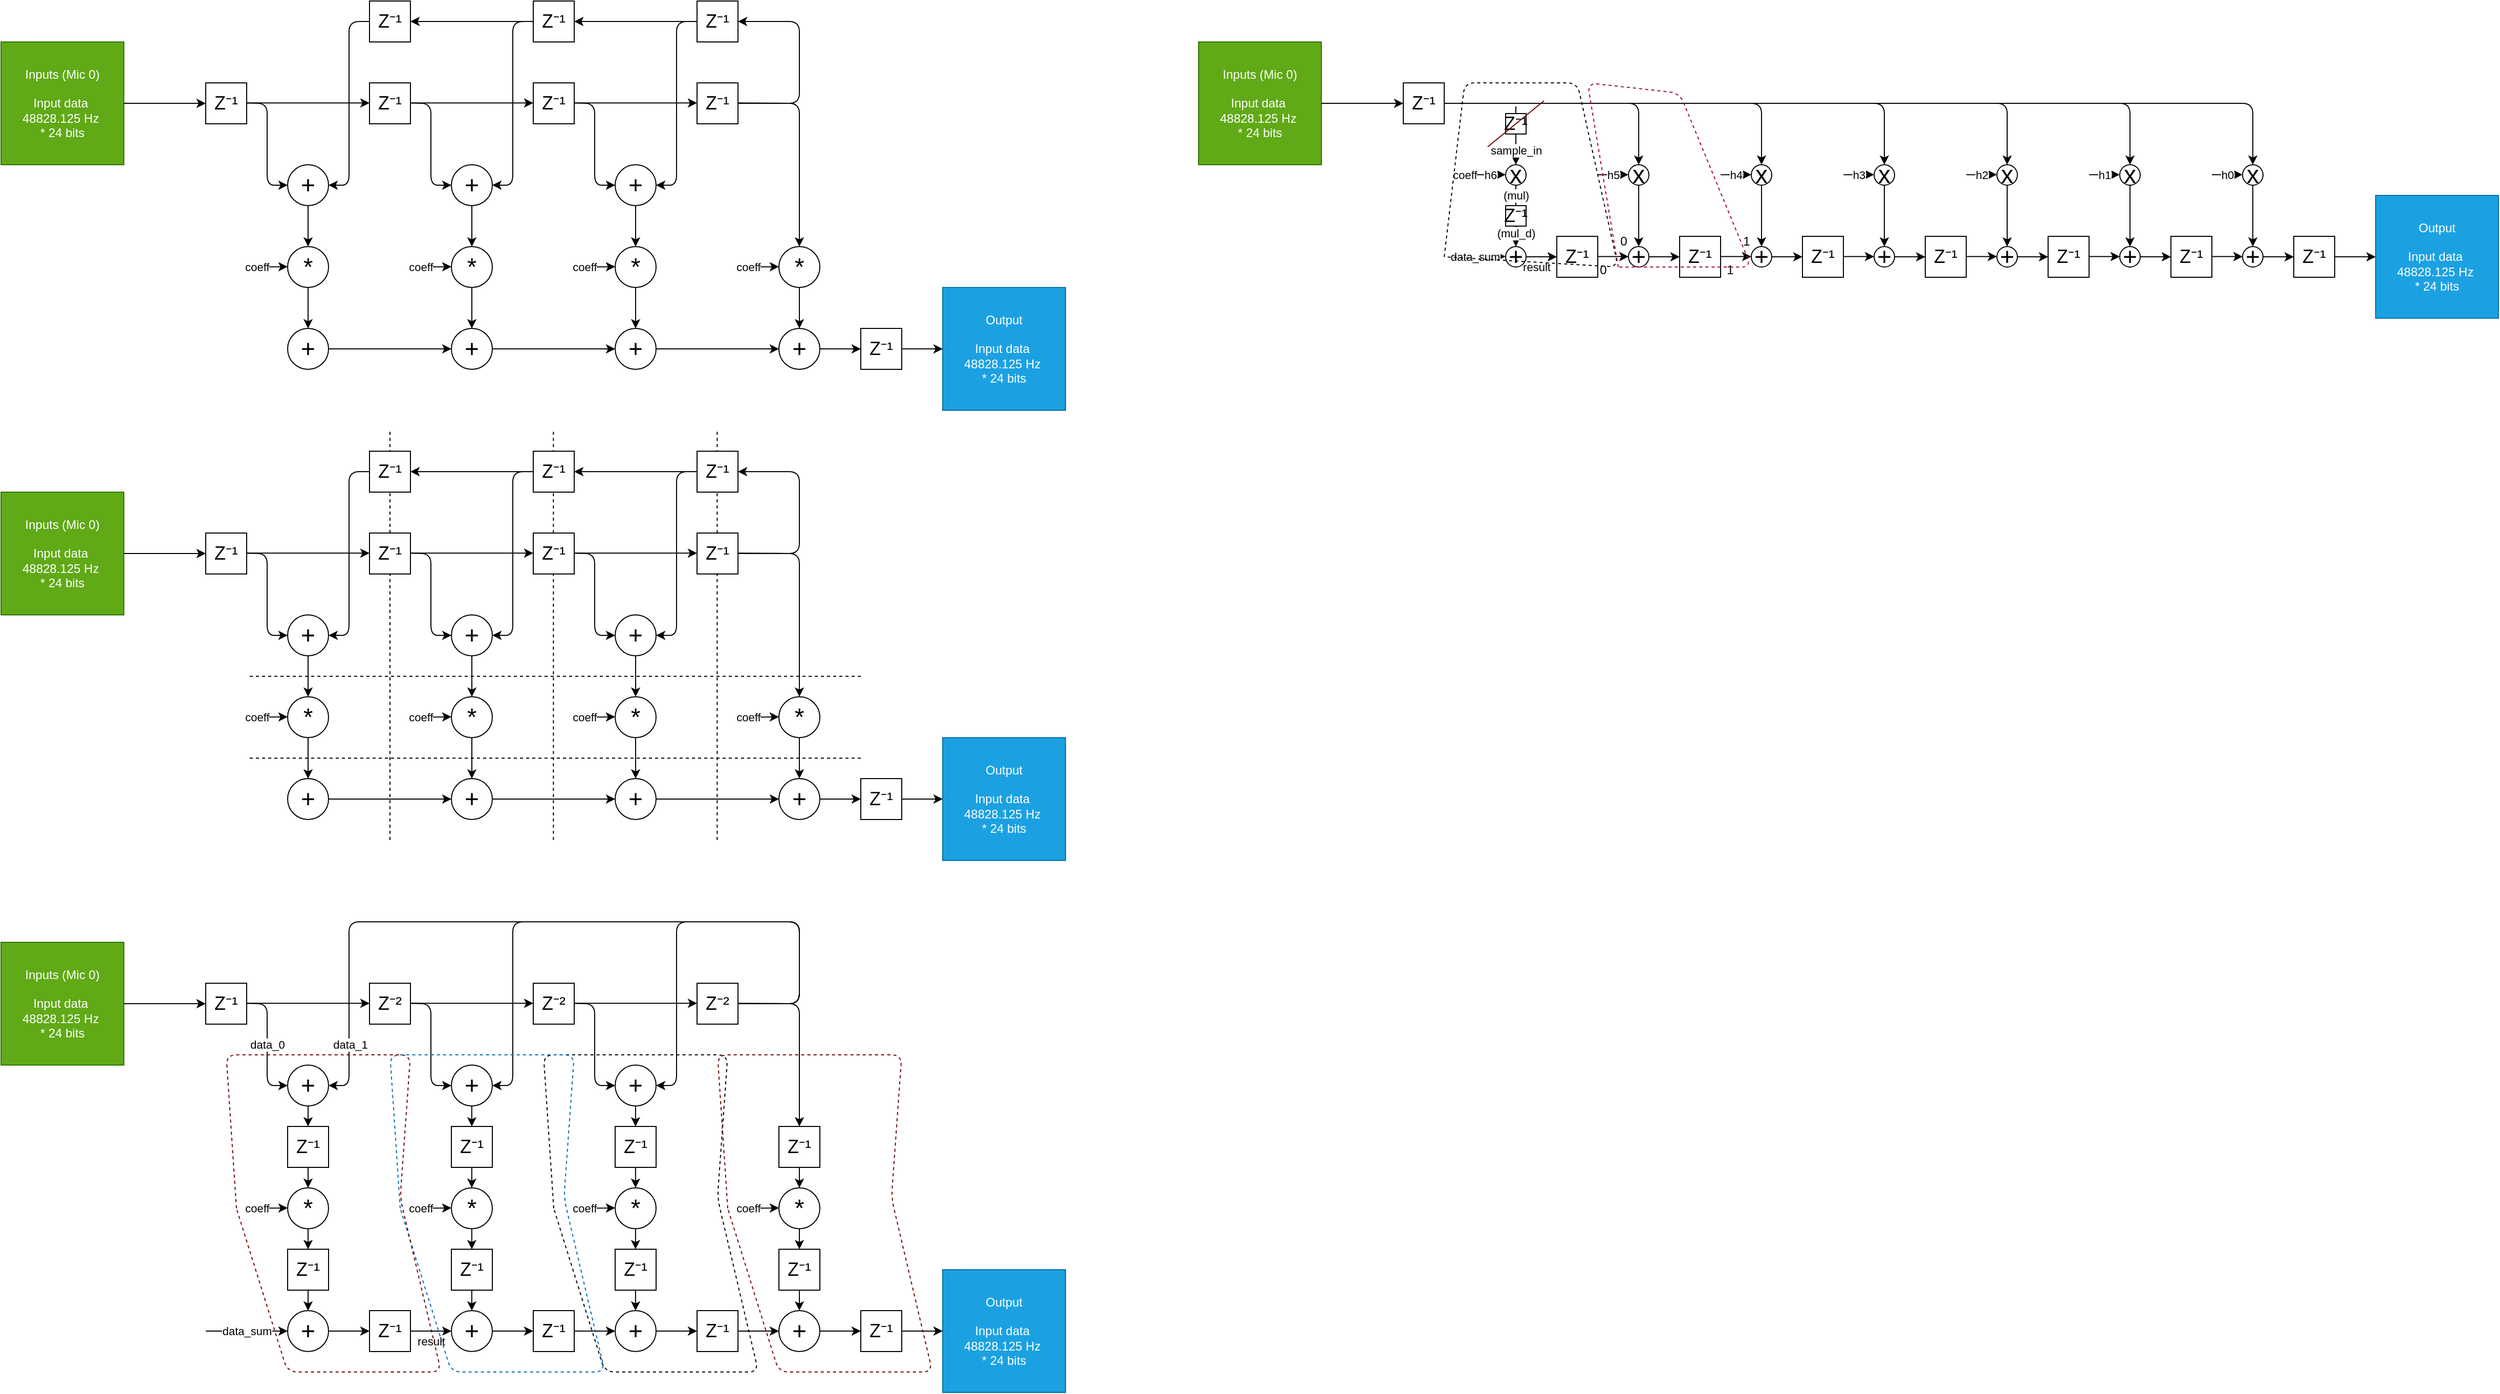 <mxfile>
    <diagram id="qjmv8tM_1_eJ6cXmpRrI" name="Page-1">
        <mxGraphModel dx="1107" dy="1711" grid="1" gridSize="10" guides="1" tooltips="1" connect="1" arrows="1" fold="1" page="1" pageScale="1" pageWidth="1169" pageHeight="827" math="0" shadow="0">
            <root>
                <mxCell id="0"/>
                <mxCell id="1" parent="0"/>
                <mxCell id="288" value="" style="endArrow=none;dashed=1;html=1;strokeColor=light-dark(#000000,#FF0000);" parent="1" edge="1">
                    <mxGeometry width="50" height="50" relative="1" as="geometry">
                        <mxPoint x="779.68" y="20" as="sourcePoint"/>
                        <mxPoint x="779.68" y="-380" as="targetPoint"/>
                    </mxGeometry>
                </mxCell>
                <mxCell id="287" value="" style="endArrow=none;dashed=1;html=1;strokeColor=light-dark(#000000,#FF0000);" parent="1" edge="1">
                    <mxGeometry width="50" height="50" relative="1" as="geometry">
                        <mxPoint x="619.68" y="20" as="sourcePoint"/>
                        <mxPoint x="619.68" y="-380" as="targetPoint"/>
                    </mxGeometry>
                </mxCell>
                <mxCell id="285" value="" style="endArrow=none;dashed=1;html=1;strokeColor=light-dark(#000000,#FF0000);" parent="1" edge="1">
                    <mxGeometry width="50" height="50" relative="1" as="geometry">
                        <mxPoint x="460" y="20" as="sourcePoint"/>
                        <mxPoint x="460" y="-380" as="targetPoint"/>
                    </mxGeometry>
                </mxCell>
                <mxCell id="27" value="Inputs (Mic 0)&lt;br&gt;&lt;br&gt;&lt;span style=&quot;&quot;&gt;Input data&amp;nbsp;&lt;/span&gt;&lt;br style=&quot;&quot;&gt;&lt;span style=&quot;&quot;&gt;48828.125 Hz&amp;nbsp;&lt;br&gt;&lt;/span&gt;&lt;span style=&quot;&quot;&gt;* 24 bits&lt;/span&gt;" style="rounded=0;whiteSpace=wrap;html=1;fillColor=#60a917;fontColor=#ffffff;strokeColor=#2D7600;" parent="1" vertex="1">
                    <mxGeometry x="80" y="-760" width="120" height="120" as="geometry"/>
                </mxCell>
                <mxCell id="28" value="" style="endArrow=classic;html=1;" parent="1" edge="1">
                    <mxGeometry width="50" height="50" relative="1" as="geometry">
                        <mxPoint x="200" y="-700" as="sourcePoint"/>
                        <mxPoint x="280" y="-700" as="targetPoint"/>
                    </mxGeometry>
                </mxCell>
                <mxCell id="29" value="&lt;font style=&quot;font-size: 18px;&quot;&gt;Z⁻¹&lt;/font&gt;" style="whiteSpace=wrap;html=1;aspect=fixed;fontSize=12;" parent="1" vertex="1">
                    <mxGeometry x="280" y="-720" width="40" height="40" as="geometry"/>
                </mxCell>
                <mxCell id="36" value="" style="edgeStyle=none;html=1;" parent="1" source="30" target="34" edge="1">
                    <mxGeometry relative="1" as="geometry"/>
                </mxCell>
                <mxCell id="30" value="&lt;font style=&quot;font-size: 24px;&quot;&gt;+&lt;/font&gt;" style="ellipse;whiteSpace=wrap;html=1;aspect=fixed;" parent="1" vertex="1">
                    <mxGeometry x="360" y="-640" width="40" height="40" as="geometry"/>
                </mxCell>
                <mxCell id="32" value="" style="endArrow=classic;html=1;" parent="1" edge="1">
                    <mxGeometry width="50" height="50" relative="1" as="geometry">
                        <mxPoint x="320" y="-700.34" as="sourcePoint"/>
                        <mxPoint x="440" y="-700.34" as="targetPoint"/>
                    </mxGeometry>
                </mxCell>
                <mxCell id="33" value="" style="endArrow=classic;html=1;entryX=0;entryY=0.5;entryDx=0;entryDy=0;" parent="1" target="30" edge="1">
                    <mxGeometry width="50" height="50" relative="1" as="geometry">
                        <mxPoint x="320" y="-700.34" as="sourcePoint"/>
                        <mxPoint x="440" y="-700.34" as="targetPoint"/>
                        <Array as="points">
                            <mxPoint x="340" y="-700"/>
                            <mxPoint x="340" y="-620"/>
                        </Array>
                    </mxGeometry>
                </mxCell>
                <mxCell id="98" value="" style="edgeStyle=none;html=1;" parent="1" source="34" target="94" edge="1">
                    <mxGeometry relative="1" as="geometry"/>
                </mxCell>
                <mxCell id="34" value="&lt;font style=&quot;font-size: 24px;&quot;&gt;*&lt;/font&gt;" style="ellipse;whiteSpace=wrap;html=1;aspect=fixed;" parent="1" vertex="1">
                    <mxGeometry x="360" y="-560" width="40" height="40" as="geometry"/>
                </mxCell>
                <mxCell id="35" value="coeff" style="endArrow=classic;html=1;" parent="1" edge="1">
                    <mxGeometry x="-0.5" width="50" height="50" relative="1" as="geometry">
                        <mxPoint x="320" y="-540" as="sourcePoint"/>
                        <mxPoint x="360" y="-540.34" as="targetPoint"/>
                        <mxPoint as="offset"/>
                    </mxGeometry>
                </mxCell>
                <mxCell id="37" value="&lt;font style=&quot;font-size: 18px;&quot;&gt;Z⁻¹&lt;/font&gt;" style="whiteSpace=wrap;html=1;aspect=fixed;fontSize=12;" parent="1" vertex="1">
                    <mxGeometry x="440" y="-720" width="40" height="40" as="geometry"/>
                </mxCell>
                <mxCell id="39" style="edgeStyle=none;html=1;entryX=1;entryY=0.5;entryDx=0;entryDy=0;" parent="1" source="38" target="30" edge="1">
                    <mxGeometry relative="1" as="geometry">
                        <Array as="points">
                            <mxPoint x="420" y="-780"/>
                            <mxPoint x="420" y="-620"/>
                        </Array>
                    </mxGeometry>
                </mxCell>
                <mxCell id="38" value="&lt;font style=&quot;font-size: 18px;&quot;&gt;Z⁻¹&lt;/font&gt;" style="whiteSpace=wrap;html=1;aspect=fixed;fontSize=12;" parent="1" vertex="1">
                    <mxGeometry x="440" y="-800" width="40" height="40" as="geometry"/>
                </mxCell>
                <mxCell id="52" value="" style="edgeStyle=none;html=1;" parent="1" source="53" target="56" edge="1">
                    <mxGeometry relative="1" as="geometry"/>
                </mxCell>
                <mxCell id="53" value="&lt;font style=&quot;font-size: 24px;&quot;&gt;+&lt;/font&gt;" style="ellipse;whiteSpace=wrap;html=1;aspect=fixed;" parent="1" vertex="1">
                    <mxGeometry x="520" y="-640" width="40" height="40" as="geometry"/>
                </mxCell>
                <mxCell id="54" value="" style="endArrow=classic;html=1;" parent="1" edge="1">
                    <mxGeometry width="50" height="50" relative="1" as="geometry">
                        <mxPoint x="480" y="-700.34" as="sourcePoint"/>
                        <mxPoint x="600" y="-700.34" as="targetPoint"/>
                    </mxGeometry>
                </mxCell>
                <mxCell id="55" value="" style="endArrow=classic;html=1;entryX=0;entryY=0.5;entryDx=0;entryDy=0;" parent="1" target="53" edge="1">
                    <mxGeometry width="50" height="50" relative="1" as="geometry">
                        <mxPoint x="480" y="-700.34" as="sourcePoint"/>
                        <mxPoint x="600" y="-700.34" as="targetPoint"/>
                        <Array as="points">
                            <mxPoint x="500" y="-700"/>
                            <mxPoint x="500" y="-620"/>
                        </Array>
                    </mxGeometry>
                </mxCell>
                <mxCell id="97" value="" style="edgeStyle=none;html=1;" parent="1" source="56" target="93" edge="1">
                    <mxGeometry relative="1" as="geometry"/>
                </mxCell>
                <mxCell id="56" value="&lt;font style=&quot;font-size: 24px;&quot;&gt;*&lt;/font&gt;" style="ellipse;whiteSpace=wrap;html=1;aspect=fixed;" parent="1" vertex="1">
                    <mxGeometry x="520" y="-560" width="40" height="40" as="geometry"/>
                </mxCell>
                <mxCell id="57" value="coeff" style="endArrow=classic;html=1;" parent="1" edge="1">
                    <mxGeometry x="-0.5" width="50" height="50" relative="1" as="geometry">
                        <mxPoint x="480" y="-540" as="sourcePoint"/>
                        <mxPoint x="520" y="-540.34" as="targetPoint"/>
                        <mxPoint as="offset"/>
                    </mxGeometry>
                </mxCell>
                <mxCell id="58" value="&lt;font style=&quot;font-size: 18px;&quot;&gt;Z⁻¹&lt;/font&gt;" style="whiteSpace=wrap;html=1;aspect=fixed;fontSize=12;" parent="1" vertex="1">
                    <mxGeometry x="600" y="-720" width="40" height="40" as="geometry"/>
                </mxCell>
                <mxCell id="59" style="edgeStyle=none;html=1;entryX=1;entryY=0.5;entryDx=0;entryDy=0;" parent="1" source="60" target="53" edge="1">
                    <mxGeometry relative="1" as="geometry">
                        <Array as="points">
                            <mxPoint x="580" y="-780"/>
                            <mxPoint x="580" y="-620"/>
                        </Array>
                    </mxGeometry>
                </mxCell>
                <mxCell id="60" value="&lt;font style=&quot;font-size: 18px;&quot;&gt;Z⁻¹&lt;/font&gt;" style="whiteSpace=wrap;html=1;aspect=fixed;fontSize=12;" parent="1" vertex="1">
                    <mxGeometry x="600" y="-800" width="40" height="40" as="geometry"/>
                </mxCell>
                <mxCell id="61" value="" style="endArrow=classic;html=1;" parent="1" edge="1">
                    <mxGeometry width="50" height="50" relative="1" as="geometry">
                        <mxPoint x="600" y="-780" as="sourcePoint"/>
                        <mxPoint x="480" y="-780" as="targetPoint"/>
                    </mxGeometry>
                </mxCell>
                <mxCell id="62" value="" style="edgeStyle=none;html=1;" parent="1" source="63" target="66" edge="1">
                    <mxGeometry relative="1" as="geometry"/>
                </mxCell>
                <mxCell id="63" value="&lt;font style=&quot;font-size: 24px;&quot;&gt;+&lt;/font&gt;" style="ellipse;whiteSpace=wrap;html=1;aspect=fixed;" parent="1" vertex="1">
                    <mxGeometry x="680" y="-640" width="40" height="40" as="geometry"/>
                </mxCell>
                <mxCell id="64" value="" style="endArrow=classic;html=1;" parent="1" edge="1">
                    <mxGeometry width="50" height="50" relative="1" as="geometry">
                        <mxPoint x="640" y="-700.34" as="sourcePoint"/>
                        <mxPoint x="760" y="-700.34" as="targetPoint"/>
                    </mxGeometry>
                </mxCell>
                <mxCell id="65" value="" style="endArrow=classic;html=1;entryX=0;entryY=0.5;entryDx=0;entryDy=0;" parent="1" target="63" edge="1">
                    <mxGeometry width="50" height="50" relative="1" as="geometry">
                        <mxPoint x="640" y="-700.34" as="sourcePoint"/>
                        <mxPoint x="760" y="-700.34" as="targetPoint"/>
                        <Array as="points">
                            <mxPoint x="660" y="-700"/>
                            <mxPoint x="660" y="-620"/>
                        </Array>
                    </mxGeometry>
                </mxCell>
                <mxCell id="96" value="" style="edgeStyle=none;html=1;" parent="1" source="66" target="95" edge="1">
                    <mxGeometry relative="1" as="geometry"/>
                </mxCell>
                <mxCell id="66" value="&lt;font style=&quot;font-size: 24px;&quot;&gt;*&lt;/font&gt;" style="ellipse;whiteSpace=wrap;html=1;aspect=fixed;" parent="1" vertex="1">
                    <mxGeometry x="680" y="-560" width="40" height="40" as="geometry"/>
                </mxCell>
                <mxCell id="67" value="coeff" style="endArrow=classic;html=1;" parent="1" edge="1">
                    <mxGeometry x="-0.5" width="50" height="50" relative="1" as="geometry">
                        <mxPoint x="640" y="-540" as="sourcePoint"/>
                        <mxPoint x="680" y="-540.34" as="targetPoint"/>
                        <mxPoint as="offset"/>
                    </mxGeometry>
                </mxCell>
                <mxCell id="68" value="&lt;font style=&quot;font-size: 18px;&quot;&gt;Z⁻¹&lt;/font&gt;" style="whiteSpace=wrap;html=1;aspect=fixed;fontSize=12;" parent="1" vertex="1">
                    <mxGeometry x="760" y="-720" width="40" height="40" as="geometry"/>
                </mxCell>
                <mxCell id="69" style="edgeStyle=none;html=1;entryX=1;entryY=0.5;entryDx=0;entryDy=0;" parent="1" source="70" target="63" edge="1">
                    <mxGeometry relative="1" as="geometry">
                        <Array as="points">
                            <mxPoint x="740" y="-780"/>
                            <mxPoint x="740" y="-620"/>
                        </Array>
                    </mxGeometry>
                </mxCell>
                <mxCell id="70" value="&lt;font style=&quot;font-size: 18px;&quot;&gt;Z⁻¹&lt;/font&gt;" style="whiteSpace=wrap;html=1;aspect=fixed;fontSize=12;" parent="1" vertex="1">
                    <mxGeometry x="760" y="-800" width="40" height="40" as="geometry"/>
                </mxCell>
                <mxCell id="71" value="" style="endArrow=classic;html=1;" parent="1" edge="1">
                    <mxGeometry width="50" height="50" relative="1" as="geometry">
                        <mxPoint x="760" y="-780" as="sourcePoint"/>
                        <mxPoint x="640" y="-780" as="targetPoint"/>
                    </mxGeometry>
                </mxCell>
                <mxCell id="72" value="" style="edgeStyle=none;html=1;exitX=1;exitY=0.5;exitDx=0;exitDy=0;" parent="1" source="68" target="76" edge="1">
                    <mxGeometry relative="1" as="geometry">
                        <mxPoint x="860" y="-600" as="sourcePoint"/>
                        <Array as="points">
                            <mxPoint x="860" y="-700"/>
                        </Array>
                    </mxGeometry>
                </mxCell>
                <mxCell id="74" value="" style="endArrow=classic;html=1;entryX=1;entryY=0.5;entryDx=0;entryDy=0;" parent="1" target="70" edge="1">
                    <mxGeometry width="50" height="50" relative="1" as="geometry">
                        <mxPoint x="800" y="-700.34" as="sourcePoint"/>
                        <mxPoint x="810" y="-770" as="targetPoint"/>
                        <Array as="points">
                            <mxPoint x="860" y="-700"/>
                            <mxPoint x="860" y="-780"/>
                        </Array>
                    </mxGeometry>
                </mxCell>
                <mxCell id="162" value="" style="edgeStyle=none;html=1;" parent="1" source="76" target="158" edge="1">
                    <mxGeometry relative="1" as="geometry"/>
                </mxCell>
                <mxCell id="76" value="&lt;font style=&quot;font-size: 24px;&quot;&gt;*&lt;/font&gt;" style="ellipse;whiteSpace=wrap;html=1;aspect=fixed;" parent="1" vertex="1">
                    <mxGeometry x="840" y="-560" width="40" height="40" as="geometry"/>
                </mxCell>
                <mxCell id="77" value="coeff" style="endArrow=classic;html=1;" parent="1" edge="1">
                    <mxGeometry x="-0.5" width="50" height="50" relative="1" as="geometry">
                        <mxPoint x="800" y="-540" as="sourcePoint"/>
                        <mxPoint x="840" y="-540.34" as="targetPoint"/>
                        <mxPoint as="offset"/>
                    </mxGeometry>
                </mxCell>
                <mxCell id="160" style="edgeStyle=none;html=1;entryX=0;entryY=0.5;entryDx=0;entryDy=0;" parent="1" source="93" target="95" edge="1">
                    <mxGeometry relative="1" as="geometry"/>
                </mxCell>
                <mxCell id="93" value="&lt;font style=&quot;font-size: 24px;&quot;&gt;+&lt;/font&gt;" style="ellipse;whiteSpace=wrap;html=1;aspect=fixed;" parent="1" vertex="1">
                    <mxGeometry x="520" y="-480" width="40" height="40" as="geometry"/>
                </mxCell>
                <mxCell id="159" style="edgeStyle=none;html=1;entryX=0;entryY=0.5;entryDx=0;entryDy=0;" parent="1" source="94" target="93" edge="1">
                    <mxGeometry relative="1" as="geometry"/>
                </mxCell>
                <mxCell id="94" value="&lt;font style=&quot;font-size: 24px;&quot;&gt;+&lt;/font&gt;" style="ellipse;whiteSpace=wrap;html=1;aspect=fixed;" parent="1" vertex="1">
                    <mxGeometry x="360" y="-480" width="40" height="40" as="geometry"/>
                </mxCell>
                <mxCell id="161" style="edgeStyle=none;html=1;entryX=0;entryY=0.5;entryDx=0;entryDy=0;" parent="1" source="95" target="158" edge="1">
                    <mxGeometry relative="1" as="geometry"/>
                </mxCell>
                <mxCell id="95" value="&lt;font style=&quot;font-size: 24px;&quot;&gt;+&lt;/font&gt;" style="ellipse;whiteSpace=wrap;html=1;aspect=fixed;" parent="1" vertex="1">
                    <mxGeometry x="680" y="-480" width="40" height="40" as="geometry"/>
                </mxCell>
                <mxCell id="102" value="Output&lt;br&gt;&lt;br&gt;&lt;span style=&quot;&quot;&gt;Input data&amp;nbsp;&lt;/span&gt;&lt;br style=&quot;&quot;&gt;&lt;span style=&quot;&quot;&gt;48828.125 Hz&amp;nbsp;&lt;br&gt;&lt;/span&gt;&lt;span style=&quot;&quot;&gt;* 24 bits&lt;/span&gt;" style="rounded=0;whiteSpace=wrap;html=1;fillColor=#1ba1e2;fontColor=#ffffff;strokeColor=#006EAF;" parent="1" vertex="1">
                    <mxGeometry x="1000" y="-520" width="120" height="120" as="geometry"/>
                </mxCell>
                <mxCell id="165" value="" style="edgeStyle=none;html=1;" parent="1" source="158" target="164" edge="1">
                    <mxGeometry relative="1" as="geometry"/>
                </mxCell>
                <mxCell id="158" value="&lt;font style=&quot;font-size: 24px;&quot;&gt;+&lt;/font&gt;" style="ellipse;whiteSpace=wrap;html=1;aspect=fixed;" parent="1" vertex="1">
                    <mxGeometry x="840" y="-480" width="40" height="40" as="geometry"/>
                </mxCell>
                <mxCell id="166" value="" style="edgeStyle=none;html=1;" parent="1" source="164" target="102" edge="1">
                    <mxGeometry relative="1" as="geometry"/>
                </mxCell>
                <mxCell id="164" value="&lt;font style=&quot;font-size: 18px;&quot;&gt;Z⁻¹&lt;/font&gt;" style="whiteSpace=wrap;html=1;aspect=fixed;fontSize=12;" parent="1" vertex="1">
                    <mxGeometry x="920" y="-480" width="40" height="40" as="geometry"/>
                </mxCell>
                <mxCell id="167" value="Inputs (Mic 0)&lt;br&gt;&lt;br&gt;&lt;span style=&quot;&quot;&gt;Input data&amp;nbsp;&lt;/span&gt;&lt;br style=&quot;&quot;&gt;&lt;span style=&quot;&quot;&gt;48828.125 Hz&amp;nbsp;&lt;br&gt;&lt;/span&gt;&lt;span style=&quot;&quot;&gt;* 24 bits&lt;/span&gt;" style="rounded=0;whiteSpace=wrap;html=1;fillColor=#60a917;fontColor=#ffffff;strokeColor=#2D7600;" parent="1" vertex="1">
                    <mxGeometry x="80" y="120" width="120" height="120" as="geometry"/>
                </mxCell>
                <mxCell id="168" value="" style="endArrow=classic;html=1;" parent="1" edge="1">
                    <mxGeometry width="50" height="50" relative="1" as="geometry">
                        <mxPoint x="200" y="180" as="sourcePoint"/>
                        <mxPoint x="280" y="180" as="targetPoint"/>
                    </mxGeometry>
                </mxCell>
                <mxCell id="169" value="&lt;font style=&quot;font-size: 18px;&quot;&gt;Z⁻¹&lt;/font&gt;" style="whiteSpace=wrap;html=1;aspect=fixed;fontSize=12;" parent="1" vertex="1">
                    <mxGeometry x="280" y="160" width="40" height="40" as="geometry"/>
                </mxCell>
                <mxCell id="300" value="" style="edgeStyle=none;html=1;" parent="1" source="171" target="292" edge="1">
                    <mxGeometry relative="1" as="geometry"/>
                </mxCell>
                <mxCell id="171" value="&lt;font style=&quot;font-size: 24px;&quot;&gt;+&lt;/font&gt;" style="ellipse;whiteSpace=wrap;html=1;aspect=fixed;" parent="1" vertex="1">
                    <mxGeometry x="360" y="240" width="40" height="40" as="geometry"/>
                </mxCell>
                <mxCell id="172" value="" style="endArrow=classic;html=1;" parent="1" edge="1">
                    <mxGeometry width="50" height="50" relative="1" as="geometry">
                        <mxPoint x="320" y="179.66" as="sourcePoint"/>
                        <mxPoint x="440" y="179.66" as="targetPoint"/>
                    </mxGeometry>
                </mxCell>
                <mxCell id="173" value="data_0" style="endArrow=classic;html=1;entryX=0;entryY=0.5;entryDx=0;entryDy=0;" parent="1" target="171" edge="1">
                    <mxGeometry width="50" height="50" relative="1" as="geometry">
                        <mxPoint x="320" y="179.66" as="sourcePoint"/>
                        <mxPoint x="440" y="179.66" as="targetPoint"/>
                        <Array as="points">
                            <mxPoint x="340" y="180"/>
                            <mxPoint x="340" y="260"/>
                        </Array>
                    </mxGeometry>
                </mxCell>
                <mxCell id="303" style="edgeStyle=none;html=1;entryX=0.5;entryY=0;entryDx=0;entryDy=0;" parent="1" source="175" target="296" edge="1">
                    <mxGeometry relative="1" as="geometry"/>
                </mxCell>
                <mxCell id="175" value="&lt;font style=&quot;font-size: 24px;&quot;&gt;*&lt;/font&gt;" style="ellipse;whiteSpace=wrap;html=1;aspect=fixed;" parent="1" vertex="1">
                    <mxGeometry x="360" y="360" width="40" height="40" as="geometry"/>
                </mxCell>
                <mxCell id="176" value="coeff" style="endArrow=classic;html=1;" parent="1" edge="1">
                    <mxGeometry x="-0.5" width="50" height="50" relative="1" as="geometry">
                        <mxPoint x="320" y="380" as="sourcePoint"/>
                        <mxPoint x="360" y="379.66" as="targetPoint"/>
                        <mxPoint as="offset"/>
                    </mxGeometry>
                </mxCell>
                <mxCell id="181" value="&lt;font style=&quot;font-size: 24px;&quot;&gt;+&lt;/font&gt;" style="ellipse;whiteSpace=wrap;html=1;aspect=fixed;" parent="1" vertex="1">
                    <mxGeometry x="520" y="240" width="40" height="40" as="geometry"/>
                </mxCell>
                <mxCell id="182" value="" style="endArrow=classic;html=1;" parent="1" edge="1">
                    <mxGeometry width="50" height="50" relative="1" as="geometry">
                        <mxPoint x="480" y="179.66" as="sourcePoint"/>
                        <mxPoint x="600" y="179.66" as="targetPoint"/>
                    </mxGeometry>
                </mxCell>
                <mxCell id="183" value="" style="endArrow=classic;html=1;entryX=0;entryY=0.5;entryDx=0;entryDy=0;" parent="1" target="181" edge="1">
                    <mxGeometry width="50" height="50" relative="1" as="geometry">
                        <mxPoint x="480" y="179.66" as="sourcePoint"/>
                        <mxPoint x="600" y="179.66" as="targetPoint"/>
                        <Array as="points">
                            <mxPoint x="500" y="180"/>
                            <mxPoint x="500" y="260"/>
                        </Array>
                    </mxGeometry>
                </mxCell>
                <mxCell id="185" value="&lt;font style=&quot;font-size: 24px;&quot;&gt;*&lt;/font&gt;" style="ellipse;whiteSpace=wrap;html=1;aspect=fixed;" parent="1" vertex="1">
                    <mxGeometry x="520" y="360" width="40" height="40" as="geometry"/>
                </mxCell>
                <mxCell id="186" value="coeff" style="endArrow=classic;html=1;" parent="1" edge="1">
                    <mxGeometry x="-0.5" width="50" height="50" relative="1" as="geometry">
                        <mxPoint x="480" y="380" as="sourcePoint"/>
                        <mxPoint x="520" y="379.66" as="targetPoint"/>
                        <mxPoint as="offset"/>
                    </mxGeometry>
                </mxCell>
                <mxCell id="192" value="&lt;font style=&quot;font-size: 24px;&quot;&gt;+&lt;/font&gt;" style="ellipse;whiteSpace=wrap;html=1;aspect=fixed;" parent="1" vertex="1">
                    <mxGeometry x="680" y="240" width="40" height="40" as="geometry"/>
                </mxCell>
                <mxCell id="193" value="" style="endArrow=classic;html=1;" parent="1" edge="1">
                    <mxGeometry width="50" height="50" relative="1" as="geometry">
                        <mxPoint x="640" y="179.66" as="sourcePoint"/>
                        <mxPoint x="760" y="179.66" as="targetPoint"/>
                    </mxGeometry>
                </mxCell>
                <mxCell id="194" value="" style="endArrow=classic;html=1;entryX=0;entryY=0.5;entryDx=0;entryDy=0;" parent="1" target="192" edge="1">
                    <mxGeometry width="50" height="50" relative="1" as="geometry">
                        <mxPoint x="640" y="179.66" as="sourcePoint"/>
                        <mxPoint x="760" y="179.66" as="targetPoint"/>
                        <Array as="points">
                            <mxPoint x="660" y="180"/>
                            <mxPoint x="660" y="260"/>
                        </Array>
                    </mxGeometry>
                </mxCell>
                <mxCell id="196" value="&lt;font style=&quot;font-size: 24px;&quot;&gt;*&lt;/font&gt;" style="ellipse;whiteSpace=wrap;html=1;aspect=fixed;" parent="1" vertex="1">
                    <mxGeometry x="680" y="360" width="40" height="40" as="geometry"/>
                </mxCell>
                <mxCell id="197" value="coeff" style="endArrow=classic;html=1;" parent="1" edge="1">
                    <mxGeometry x="-0.5" width="50" height="50" relative="1" as="geometry">
                        <mxPoint x="640" y="380" as="sourcePoint"/>
                        <mxPoint x="680" y="379.66" as="targetPoint"/>
                        <mxPoint as="offset"/>
                    </mxGeometry>
                </mxCell>
                <mxCell id="202" value="" style="edgeStyle=none;html=1;exitX=1;exitY=0.5;exitDx=0;exitDy=0;" parent="1" edge="1">
                    <mxGeometry relative="1" as="geometry">
                        <mxPoint x="800" y="180" as="sourcePoint"/>
                        <Array as="points">
                            <mxPoint x="860" y="180"/>
                        </Array>
                        <mxPoint x="860" y="300" as="targetPoint"/>
                    </mxGeometry>
                </mxCell>
                <mxCell id="203" value="" style="endArrow=classic;html=1;entryX=1;entryY=0.5;entryDx=0;entryDy=0;" parent="1" target="171" edge="1">
                    <mxGeometry width="50" height="50" relative="1" as="geometry">
                        <mxPoint x="800" y="179.66" as="sourcePoint"/>
                        <mxPoint x="800" y="100" as="targetPoint"/>
                        <Array as="points">
                            <mxPoint x="860" y="180"/>
                            <mxPoint x="860" y="100"/>
                            <mxPoint x="420" y="100"/>
                            <mxPoint x="420" y="260"/>
                        </Array>
                    </mxGeometry>
                </mxCell>
                <mxCell id="322" value="data_1" style="edgeLabel;html=1;align=center;verticalAlign=middle;resizable=0;points=[];" parent="203" vertex="1" connectable="0">
                    <mxGeometry x="0.841" y="1" relative="1" as="geometry">
                        <mxPoint as="offset"/>
                    </mxGeometry>
                </mxCell>
                <mxCell id="307" style="edgeStyle=none;html=1;entryX=0.5;entryY=0;entryDx=0;entryDy=0;" parent="1" source="205" target="299" edge="1">
                    <mxGeometry relative="1" as="geometry"/>
                </mxCell>
                <mxCell id="205" value="&lt;font style=&quot;font-size: 24px;&quot;&gt;*&lt;/font&gt;" style="ellipse;whiteSpace=wrap;html=1;aspect=fixed;" parent="1" vertex="1">
                    <mxGeometry x="840" y="360" width="40" height="40" as="geometry"/>
                </mxCell>
                <mxCell id="206" value="coeff" style="endArrow=classic;html=1;" parent="1" edge="1">
                    <mxGeometry x="-0.5" width="50" height="50" relative="1" as="geometry">
                        <mxPoint x="800" y="380" as="sourcePoint"/>
                        <mxPoint x="840" y="379.66" as="targetPoint"/>
                        <mxPoint as="offset"/>
                    </mxGeometry>
                </mxCell>
                <mxCell id="226" value="" style="edgeStyle=none;html=1;" parent="1" source="208" target="220" edge="1">
                    <mxGeometry relative="1" as="geometry"/>
                </mxCell>
                <mxCell id="208" value="&lt;font style=&quot;font-size: 24px;&quot;&gt;+&lt;/font&gt;" style="ellipse;whiteSpace=wrap;html=1;aspect=fixed;" parent="1" vertex="1">
                    <mxGeometry x="520" y="480" width="40" height="40" as="geometry"/>
                </mxCell>
                <mxCell id="224" value="" style="edgeStyle=none;html=1;" parent="1" source="210" target="219" edge="1">
                    <mxGeometry relative="1" as="geometry"/>
                </mxCell>
                <mxCell id="210" value="&lt;font style=&quot;font-size: 24px;&quot;&gt;+&lt;/font&gt;" style="ellipse;whiteSpace=wrap;html=1;aspect=fixed;" parent="1" vertex="1">
                    <mxGeometry x="360" y="480" width="40" height="40" as="geometry"/>
                </mxCell>
                <mxCell id="228" value="" style="edgeStyle=none;html=1;" parent="1" source="212" target="221" edge="1">
                    <mxGeometry relative="1" as="geometry"/>
                </mxCell>
                <mxCell id="212" value="&lt;font style=&quot;font-size: 24px;&quot;&gt;+&lt;/font&gt;" style="ellipse;whiteSpace=wrap;html=1;aspect=fixed;" parent="1" vertex="1">
                    <mxGeometry x="680" y="480" width="40" height="40" as="geometry"/>
                </mxCell>
                <mxCell id="213" value="Output&lt;br&gt;&lt;br&gt;&lt;span style=&quot;&quot;&gt;Input data&amp;nbsp;&lt;/span&gt;&lt;br style=&quot;&quot;&gt;&lt;span style=&quot;&quot;&gt;48828.125 Hz&amp;nbsp;&lt;br&gt;&lt;/span&gt;&lt;span style=&quot;&quot;&gt;* 24 bits&lt;/span&gt;" style="rounded=0;whiteSpace=wrap;html=1;fillColor=#1ba1e2;fontColor=#ffffff;strokeColor=#006EAF;" parent="1" vertex="1">
                    <mxGeometry x="1000" y="440" width="120" height="120" as="geometry"/>
                </mxCell>
                <mxCell id="214" value="" style="edgeStyle=none;html=1;" parent="1" source="215" target="217" edge="1">
                    <mxGeometry relative="1" as="geometry"/>
                </mxCell>
                <mxCell id="215" value="&lt;font style=&quot;font-size: 24px;&quot;&gt;+&lt;/font&gt;" style="ellipse;whiteSpace=wrap;html=1;aspect=fixed;" parent="1" vertex="1">
                    <mxGeometry x="840" y="480" width="40" height="40" as="geometry"/>
                </mxCell>
                <mxCell id="216" value="" style="edgeStyle=none;html=1;" parent="1" source="217" edge="1">
                    <mxGeometry relative="1" as="geometry">
                        <mxPoint x="1000" y="500" as="targetPoint"/>
                    </mxGeometry>
                </mxCell>
                <mxCell id="217" value="&lt;font style=&quot;font-size: 18px;&quot;&gt;Z⁻¹&lt;/font&gt;" style="whiteSpace=wrap;html=1;aspect=fixed;fontSize=12;" parent="1" vertex="1">
                    <mxGeometry x="920" y="480" width="40" height="40" as="geometry"/>
                </mxCell>
                <mxCell id="218" value="&lt;font style=&quot;font-size: 18px;&quot;&gt;Z⁻²&lt;/font&gt;" style="whiteSpace=wrap;html=1;aspect=fixed;fontSize=12;" parent="1" vertex="1">
                    <mxGeometry x="440" y="160" width="40" height="40" as="geometry"/>
                </mxCell>
                <mxCell id="225" value="result" style="edgeStyle=none;html=1;" parent="1" source="219" target="208" edge="1">
                    <mxGeometry y="-10" relative="1" as="geometry">
                        <mxPoint as="offset"/>
                    </mxGeometry>
                </mxCell>
                <mxCell id="219" value="&lt;font style=&quot;font-size: 18px;&quot;&gt;Z⁻¹&lt;/font&gt;" style="whiteSpace=wrap;html=1;aspect=fixed;fontSize=12;" parent="1" vertex="1">
                    <mxGeometry x="440" y="480" width="40" height="40" as="geometry"/>
                </mxCell>
                <mxCell id="227" value="" style="edgeStyle=none;html=1;" parent="1" source="220" target="212" edge="1">
                    <mxGeometry relative="1" as="geometry"/>
                </mxCell>
                <mxCell id="220" value="&lt;font style=&quot;font-size: 18px;&quot;&gt;Z⁻¹&lt;/font&gt;" style="whiteSpace=wrap;html=1;aspect=fixed;fontSize=12;" parent="1" vertex="1">
                    <mxGeometry x="600" y="480" width="40" height="40" as="geometry"/>
                </mxCell>
                <mxCell id="229" value="" style="edgeStyle=none;html=1;" parent="1" source="221" target="215" edge="1">
                    <mxGeometry relative="1" as="geometry"/>
                </mxCell>
                <mxCell id="221" value="&lt;font style=&quot;font-size: 18px;&quot;&gt;Z⁻¹&lt;/font&gt;" style="whiteSpace=wrap;html=1;aspect=fixed;fontSize=12;" parent="1" vertex="1">
                    <mxGeometry x="760" y="480" width="40" height="40" as="geometry"/>
                </mxCell>
                <mxCell id="222" value="&lt;font style=&quot;font-size: 18px;&quot;&gt;Z⁻²&lt;/font&gt;" style="whiteSpace=wrap;html=1;aspect=fixed;fontSize=12;" parent="1" vertex="1">
                    <mxGeometry x="600" y="160" width="40" height="40" as="geometry"/>
                </mxCell>
                <mxCell id="230" style="edgeStyle=none;html=1;entryX=1;entryY=0.5;entryDx=0;entryDy=0;" parent="1" source="223" target="181" edge="1">
                    <mxGeometry relative="1" as="geometry">
                        <Array as="points">
                            <mxPoint x="860" y="180"/>
                            <mxPoint x="860" y="100"/>
                            <mxPoint x="580" y="100"/>
                            <mxPoint x="580" y="260"/>
                        </Array>
                    </mxGeometry>
                </mxCell>
                <mxCell id="231" style="edgeStyle=none;html=1;entryX=1;entryY=0.5;entryDx=0;entryDy=0;" parent="1" source="223" target="192" edge="1">
                    <mxGeometry relative="1" as="geometry">
                        <Array as="points">
                            <mxPoint x="860" y="180"/>
                            <mxPoint x="860" y="100"/>
                            <mxPoint x="740" y="100"/>
                            <mxPoint x="740" y="260"/>
                        </Array>
                    </mxGeometry>
                </mxCell>
                <mxCell id="223" value="&lt;font style=&quot;font-size: 18px;&quot;&gt;Z⁻²&lt;/font&gt;" style="whiteSpace=wrap;html=1;aspect=fixed;fontSize=12;" parent="1" vertex="1">
                    <mxGeometry x="760" y="160" width="40" height="40" as="geometry"/>
                </mxCell>
                <mxCell id="232" value="Inputs (Mic 0)&lt;br&gt;&lt;br&gt;&lt;span style=&quot;&quot;&gt;Input data&amp;nbsp;&lt;/span&gt;&lt;br style=&quot;&quot;&gt;&lt;span style=&quot;&quot;&gt;48828.125 Hz&amp;nbsp;&lt;br&gt;&lt;/span&gt;&lt;span style=&quot;&quot;&gt;* 24 bits&lt;/span&gt;" style="rounded=0;whiteSpace=wrap;html=1;fillColor=#60a917;fontColor=#ffffff;strokeColor=#2D7600;" parent="1" vertex="1">
                    <mxGeometry x="80" y="-320" width="120" height="120" as="geometry"/>
                </mxCell>
                <mxCell id="233" value="" style="endArrow=classic;html=1;" parent="1" edge="1">
                    <mxGeometry width="50" height="50" relative="1" as="geometry">
                        <mxPoint x="200" y="-260" as="sourcePoint"/>
                        <mxPoint x="280" y="-260" as="targetPoint"/>
                    </mxGeometry>
                </mxCell>
                <mxCell id="234" value="&lt;font style=&quot;font-size: 18px;&quot;&gt;Z⁻¹&lt;/font&gt;" style="whiteSpace=wrap;html=1;aspect=fixed;fontSize=12;" parent="1" vertex="1">
                    <mxGeometry x="280" y="-280" width="40" height="40" as="geometry"/>
                </mxCell>
                <mxCell id="235" value="" style="edgeStyle=none;html=1;" parent="1" source="236" target="240" edge="1">
                    <mxGeometry relative="1" as="geometry"/>
                </mxCell>
                <mxCell id="236" value="&lt;font style=&quot;font-size: 24px;&quot;&gt;+&lt;/font&gt;" style="ellipse;whiteSpace=wrap;html=1;aspect=fixed;" parent="1" vertex="1">
                    <mxGeometry x="360" y="-200" width="40" height="40" as="geometry"/>
                </mxCell>
                <mxCell id="237" value="" style="endArrow=classic;html=1;" parent="1" edge="1">
                    <mxGeometry width="50" height="50" relative="1" as="geometry">
                        <mxPoint x="320" y="-260.34" as="sourcePoint"/>
                        <mxPoint x="440" y="-260.34" as="targetPoint"/>
                    </mxGeometry>
                </mxCell>
                <mxCell id="238" value="" style="endArrow=classic;html=1;entryX=0;entryY=0.5;entryDx=0;entryDy=0;" parent="1" target="236" edge="1">
                    <mxGeometry width="50" height="50" relative="1" as="geometry">
                        <mxPoint x="320" y="-260.34" as="sourcePoint"/>
                        <mxPoint x="440" y="-260.34" as="targetPoint"/>
                        <Array as="points">
                            <mxPoint x="340" y="-260"/>
                            <mxPoint x="340" y="-180"/>
                        </Array>
                    </mxGeometry>
                </mxCell>
                <mxCell id="239" value="" style="edgeStyle=none;html=1;" parent="1" source="240" target="275" edge="1">
                    <mxGeometry relative="1" as="geometry"/>
                </mxCell>
                <mxCell id="240" value="&lt;font style=&quot;font-size: 24px;&quot;&gt;*&lt;/font&gt;" style="ellipse;whiteSpace=wrap;html=1;aspect=fixed;" parent="1" vertex="1">
                    <mxGeometry x="360" y="-120" width="40" height="40" as="geometry"/>
                </mxCell>
                <mxCell id="241" value="coeff" style="endArrow=classic;html=1;" parent="1" edge="1">
                    <mxGeometry x="-0.5" width="50" height="50" relative="1" as="geometry">
                        <mxPoint x="320" y="-100" as="sourcePoint"/>
                        <mxPoint x="360" y="-100.34" as="targetPoint"/>
                        <mxPoint as="offset"/>
                    </mxGeometry>
                </mxCell>
                <mxCell id="242" value="&lt;font style=&quot;font-size: 18px;&quot;&gt;Z⁻¹&lt;/font&gt;" style="whiteSpace=wrap;html=1;aspect=fixed;fontSize=12;" parent="1" vertex="1">
                    <mxGeometry x="440" y="-280" width="40" height="40" as="geometry"/>
                </mxCell>
                <mxCell id="243" style="edgeStyle=none;html=1;entryX=1;entryY=0.5;entryDx=0;entryDy=0;" parent="1" source="244" target="236" edge="1">
                    <mxGeometry relative="1" as="geometry">
                        <Array as="points">
                            <mxPoint x="420" y="-340"/>
                            <mxPoint x="420" y="-180"/>
                        </Array>
                    </mxGeometry>
                </mxCell>
                <mxCell id="244" value="&lt;font style=&quot;font-size: 18px;&quot;&gt;Z⁻¹&lt;/font&gt;" style="whiteSpace=wrap;html=1;aspect=fixed;fontSize=12;" parent="1" vertex="1">
                    <mxGeometry x="440" y="-360" width="40" height="40" as="geometry"/>
                </mxCell>
                <mxCell id="245" value="" style="edgeStyle=none;html=1;" parent="1" source="246" target="250" edge="1">
                    <mxGeometry relative="1" as="geometry"/>
                </mxCell>
                <mxCell id="246" value="&lt;font style=&quot;font-size: 24px;&quot;&gt;+&lt;/font&gt;" style="ellipse;whiteSpace=wrap;html=1;aspect=fixed;" parent="1" vertex="1">
                    <mxGeometry x="520" y="-200" width="40" height="40" as="geometry"/>
                </mxCell>
                <mxCell id="247" value="" style="endArrow=classic;html=1;" parent="1" edge="1">
                    <mxGeometry width="50" height="50" relative="1" as="geometry">
                        <mxPoint x="480" y="-260.34" as="sourcePoint"/>
                        <mxPoint x="600" y="-260.34" as="targetPoint"/>
                    </mxGeometry>
                </mxCell>
                <mxCell id="248" value="" style="endArrow=classic;html=1;entryX=0;entryY=0.5;entryDx=0;entryDy=0;" parent="1" target="246" edge="1">
                    <mxGeometry width="50" height="50" relative="1" as="geometry">
                        <mxPoint x="480" y="-260.34" as="sourcePoint"/>
                        <mxPoint x="600" y="-260.34" as="targetPoint"/>
                        <Array as="points">
                            <mxPoint x="500" y="-260"/>
                            <mxPoint x="500" y="-180"/>
                        </Array>
                    </mxGeometry>
                </mxCell>
                <mxCell id="249" value="" style="edgeStyle=none;html=1;" parent="1" source="250" target="273" edge="1">
                    <mxGeometry relative="1" as="geometry"/>
                </mxCell>
                <mxCell id="250" value="&lt;font style=&quot;font-size: 24px;&quot;&gt;*&lt;/font&gt;" style="ellipse;whiteSpace=wrap;html=1;aspect=fixed;" parent="1" vertex="1">
                    <mxGeometry x="520" y="-120" width="40" height="40" as="geometry"/>
                </mxCell>
                <mxCell id="251" value="coeff" style="endArrow=classic;html=1;" parent="1" edge="1">
                    <mxGeometry x="-0.5" width="50" height="50" relative="1" as="geometry">
                        <mxPoint x="480" y="-100" as="sourcePoint"/>
                        <mxPoint x="520" y="-100.34" as="targetPoint"/>
                        <mxPoint as="offset"/>
                    </mxGeometry>
                </mxCell>
                <mxCell id="252" value="&lt;font style=&quot;font-size: 18px;&quot;&gt;Z⁻¹&lt;/font&gt;" style="whiteSpace=wrap;html=1;aspect=fixed;fontSize=12;" parent="1" vertex="1">
                    <mxGeometry x="600" y="-280" width="40" height="40" as="geometry"/>
                </mxCell>
                <mxCell id="253" style="edgeStyle=none;html=1;entryX=1;entryY=0.5;entryDx=0;entryDy=0;" parent="1" source="254" target="246" edge="1">
                    <mxGeometry relative="1" as="geometry">
                        <Array as="points">
                            <mxPoint x="580" y="-340"/>
                            <mxPoint x="580" y="-180"/>
                        </Array>
                    </mxGeometry>
                </mxCell>
                <mxCell id="254" value="&lt;font style=&quot;font-size: 18px;&quot;&gt;Z⁻¹&lt;/font&gt;" style="whiteSpace=wrap;html=1;aspect=fixed;fontSize=12;" parent="1" vertex="1">
                    <mxGeometry x="600" y="-360" width="40" height="40" as="geometry"/>
                </mxCell>
                <mxCell id="255" value="" style="endArrow=classic;html=1;" parent="1" edge="1">
                    <mxGeometry width="50" height="50" relative="1" as="geometry">
                        <mxPoint x="600" y="-340" as="sourcePoint"/>
                        <mxPoint x="480" y="-340" as="targetPoint"/>
                    </mxGeometry>
                </mxCell>
                <mxCell id="256" value="" style="edgeStyle=none;html=1;" parent="1" source="257" target="261" edge="1">
                    <mxGeometry relative="1" as="geometry"/>
                </mxCell>
                <mxCell id="257" value="&lt;font style=&quot;font-size: 24px;&quot;&gt;+&lt;/font&gt;" style="ellipse;whiteSpace=wrap;html=1;aspect=fixed;" parent="1" vertex="1">
                    <mxGeometry x="680" y="-200" width="40" height="40" as="geometry"/>
                </mxCell>
                <mxCell id="258" value="" style="endArrow=classic;html=1;" parent="1" edge="1">
                    <mxGeometry width="50" height="50" relative="1" as="geometry">
                        <mxPoint x="640" y="-260.34" as="sourcePoint"/>
                        <mxPoint x="760" y="-260.34" as="targetPoint"/>
                    </mxGeometry>
                </mxCell>
                <mxCell id="259" value="" style="endArrow=classic;html=1;entryX=0;entryY=0.5;entryDx=0;entryDy=0;" parent="1" target="257" edge="1">
                    <mxGeometry width="50" height="50" relative="1" as="geometry">
                        <mxPoint x="640" y="-260.34" as="sourcePoint"/>
                        <mxPoint x="760" y="-260.34" as="targetPoint"/>
                        <Array as="points">
                            <mxPoint x="660" y="-260"/>
                            <mxPoint x="660" y="-180"/>
                        </Array>
                    </mxGeometry>
                </mxCell>
                <mxCell id="260" value="" style="edgeStyle=none;html=1;" parent="1" source="261" target="277" edge="1">
                    <mxGeometry relative="1" as="geometry"/>
                </mxCell>
                <mxCell id="261" value="&lt;font style=&quot;font-size: 24px;&quot;&gt;*&lt;/font&gt;" style="ellipse;whiteSpace=wrap;html=1;aspect=fixed;" parent="1" vertex="1">
                    <mxGeometry x="680" y="-120" width="40" height="40" as="geometry"/>
                </mxCell>
                <mxCell id="262" value="coeff" style="endArrow=classic;html=1;" parent="1" edge="1">
                    <mxGeometry x="-0.5" width="50" height="50" relative="1" as="geometry">
                        <mxPoint x="640" y="-100" as="sourcePoint"/>
                        <mxPoint x="680" y="-100.34" as="targetPoint"/>
                        <mxPoint as="offset"/>
                    </mxGeometry>
                </mxCell>
                <mxCell id="263" value="&lt;font style=&quot;font-size: 18px;&quot;&gt;Z⁻¹&lt;/font&gt;" style="whiteSpace=wrap;html=1;aspect=fixed;fontSize=12;" parent="1" vertex="1">
                    <mxGeometry x="760" y="-280" width="40" height="40" as="geometry"/>
                </mxCell>
                <mxCell id="264" style="edgeStyle=none;html=1;entryX=1;entryY=0.5;entryDx=0;entryDy=0;" parent="1" source="265" target="257" edge="1">
                    <mxGeometry relative="1" as="geometry">
                        <Array as="points">
                            <mxPoint x="740" y="-340"/>
                            <mxPoint x="740" y="-180"/>
                        </Array>
                    </mxGeometry>
                </mxCell>
                <mxCell id="265" value="&lt;font style=&quot;font-size: 18px;&quot;&gt;Z⁻¹&lt;/font&gt;" style="whiteSpace=wrap;html=1;aspect=fixed;fontSize=12;" parent="1" vertex="1">
                    <mxGeometry x="760" y="-360" width="40" height="40" as="geometry"/>
                </mxCell>
                <mxCell id="266" value="" style="endArrow=classic;html=1;" parent="1" edge="1">
                    <mxGeometry width="50" height="50" relative="1" as="geometry">
                        <mxPoint x="760" y="-340" as="sourcePoint"/>
                        <mxPoint x="640" y="-340" as="targetPoint"/>
                    </mxGeometry>
                </mxCell>
                <mxCell id="267" value="" style="edgeStyle=none;html=1;exitX=1;exitY=0.5;exitDx=0;exitDy=0;" parent="1" source="263" target="270" edge="1">
                    <mxGeometry relative="1" as="geometry">
                        <mxPoint x="860" y="-160" as="sourcePoint"/>
                        <Array as="points">
                            <mxPoint x="860" y="-260"/>
                        </Array>
                    </mxGeometry>
                </mxCell>
                <mxCell id="268" value="" style="endArrow=classic;html=1;entryX=1;entryY=0.5;entryDx=0;entryDy=0;" parent="1" target="265" edge="1">
                    <mxGeometry width="50" height="50" relative="1" as="geometry">
                        <mxPoint x="800" y="-260.34" as="sourcePoint"/>
                        <mxPoint x="810" y="-330" as="targetPoint"/>
                        <Array as="points">
                            <mxPoint x="860" y="-260"/>
                            <mxPoint x="860" y="-340"/>
                        </Array>
                    </mxGeometry>
                </mxCell>
                <mxCell id="269" value="" style="edgeStyle=none;html=1;" parent="1" source="270" target="280" edge="1">
                    <mxGeometry relative="1" as="geometry"/>
                </mxCell>
                <mxCell id="270" value="&lt;font style=&quot;font-size: 24px;&quot;&gt;*&lt;/font&gt;" style="ellipse;whiteSpace=wrap;html=1;aspect=fixed;" parent="1" vertex="1">
                    <mxGeometry x="840" y="-120" width="40" height="40" as="geometry"/>
                </mxCell>
                <mxCell id="271" value="coeff" style="endArrow=classic;html=1;" parent="1" edge="1">
                    <mxGeometry x="-0.5" width="50" height="50" relative="1" as="geometry">
                        <mxPoint x="800" y="-100" as="sourcePoint"/>
                        <mxPoint x="840" y="-100.34" as="targetPoint"/>
                        <mxPoint as="offset"/>
                    </mxGeometry>
                </mxCell>
                <mxCell id="272" style="edgeStyle=none;html=1;entryX=0;entryY=0.5;entryDx=0;entryDy=0;" parent="1" source="273" target="277" edge="1">
                    <mxGeometry relative="1" as="geometry"/>
                </mxCell>
                <mxCell id="273" value="&lt;font style=&quot;font-size: 24px;&quot;&gt;+&lt;/font&gt;" style="ellipse;whiteSpace=wrap;html=1;aspect=fixed;" parent="1" vertex="1">
                    <mxGeometry x="520" y="-40" width="40" height="40" as="geometry"/>
                </mxCell>
                <mxCell id="274" style="edgeStyle=none;html=1;entryX=0;entryY=0.5;entryDx=0;entryDy=0;" parent="1" source="275" target="273" edge="1">
                    <mxGeometry relative="1" as="geometry"/>
                </mxCell>
                <mxCell id="275" value="&lt;font style=&quot;font-size: 24px;&quot;&gt;+&lt;/font&gt;" style="ellipse;whiteSpace=wrap;html=1;aspect=fixed;" parent="1" vertex="1">
                    <mxGeometry x="360" y="-40" width="40" height="40" as="geometry"/>
                </mxCell>
                <mxCell id="276" style="edgeStyle=none;html=1;entryX=0;entryY=0.5;entryDx=0;entryDy=0;" parent="1" source="277" target="280" edge="1">
                    <mxGeometry relative="1" as="geometry"/>
                </mxCell>
                <mxCell id="277" value="&lt;font style=&quot;font-size: 24px;&quot;&gt;+&lt;/font&gt;" style="ellipse;whiteSpace=wrap;html=1;aspect=fixed;" parent="1" vertex="1">
                    <mxGeometry x="680" y="-40" width="40" height="40" as="geometry"/>
                </mxCell>
                <mxCell id="278" value="Output&lt;br&gt;&lt;br&gt;&lt;span style=&quot;&quot;&gt;Input data&amp;nbsp;&lt;/span&gt;&lt;br style=&quot;&quot;&gt;&lt;span style=&quot;&quot;&gt;48828.125 Hz&amp;nbsp;&lt;br&gt;&lt;/span&gt;&lt;span style=&quot;&quot;&gt;* 24 bits&lt;/span&gt;" style="rounded=0;whiteSpace=wrap;html=1;fillColor=#1ba1e2;fontColor=#ffffff;strokeColor=#006EAF;" parent="1" vertex="1">
                    <mxGeometry x="1000" y="-80" width="120" height="120" as="geometry"/>
                </mxCell>
                <mxCell id="279" value="" style="edgeStyle=none;html=1;" parent="1" source="280" target="282" edge="1">
                    <mxGeometry relative="1" as="geometry"/>
                </mxCell>
                <mxCell id="280" value="&lt;font style=&quot;font-size: 24px;&quot;&gt;+&lt;/font&gt;" style="ellipse;whiteSpace=wrap;html=1;aspect=fixed;" parent="1" vertex="1">
                    <mxGeometry x="840" y="-40" width="40" height="40" as="geometry"/>
                </mxCell>
                <mxCell id="281" value="" style="edgeStyle=none;html=1;" parent="1" source="282" target="278" edge="1">
                    <mxGeometry relative="1" as="geometry"/>
                </mxCell>
                <mxCell id="282" value="&lt;font style=&quot;font-size: 18px;&quot;&gt;Z⁻¹&lt;/font&gt;" style="whiteSpace=wrap;html=1;aspect=fixed;fontSize=12;" parent="1" vertex="1">
                    <mxGeometry x="920" y="-40" width="40" height="40" as="geometry"/>
                </mxCell>
                <mxCell id="290" value="" style="endArrow=none;dashed=1;html=1;strokeColor=light-dark(#000000,#FF0000);" parent="1" edge="1">
                    <mxGeometry width="50" height="50" relative="1" as="geometry">
                        <mxPoint x="920" y="-140" as="sourcePoint"/>
                        <mxPoint x="320" y="-140" as="targetPoint"/>
                    </mxGeometry>
                </mxCell>
                <mxCell id="291" value="" style="endArrow=none;dashed=1;html=1;strokeColor=light-dark(#000000,#FF0000);" parent="1" edge="1">
                    <mxGeometry width="50" height="50" relative="1" as="geometry">
                        <mxPoint x="920" y="-60" as="sourcePoint"/>
                        <mxPoint x="320" y="-60" as="targetPoint"/>
                    </mxGeometry>
                </mxCell>
                <mxCell id="302" style="edgeStyle=none;html=1;entryX=0.5;entryY=0;entryDx=0;entryDy=0;" parent="1" source="292" target="175" edge="1">
                    <mxGeometry relative="1" as="geometry"/>
                </mxCell>
                <mxCell id="292" value="&lt;font style=&quot;font-size: 18px;&quot;&gt;Z⁻¹&lt;/font&gt;" style="whiteSpace=wrap;html=1;aspect=fixed;fontSize=12;" parent="1" vertex="1">
                    <mxGeometry x="360" y="300" width="40" height="40" as="geometry"/>
                </mxCell>
                <mxCell id="293" value="&lt;font style=&quot;font-size: 18px;&quot;&gt;Z⁻¹&lt;/font&gt;" style="whiteSpace=wrap;html=1;aspect=fixed;fontSize=12;" parent="1" vertex="1">
                    <mxGeometry x="520" y="300" width="40" height="40" as="geometry"/>
                </mxCell>
                <mxCell id="294" value="&lt;font style=&quot;font-size: 18px;&quot;&gt;Z⁻¹&lt;/font&gt;" style="whiteSpace=wrap;html=1;aspect=fixed;fontSize=12;" parent="1" vertex="1">
                    <mxGeometry x="680" y="300" width="40" height="40" as="geometry"/>
                </mxCell>
                <mxCell id="306" style="edgeStyle=none;html=1;entryX=0.5;entryY=0;entryDx=0;entryDy=0;" parent="1" source="295" target="205" edge="1">
                    <mxGeometry relative="1" as="geometry"/>
                </mxCell>
                <mxCell id="295" value="&lt;font style=&quot;font-size: 18px;&quot;&gt;Z⁻¹&lt;/font&gt;" style="whiteSpace=wrap;html=1;aspect=fixed;fontSize=12;" parent="1" vertex="1">
                    <mxGeometry x="840" y="300" width="40" height="40" as="geometry"/>
                </mxCell>
                <mxCell id="304" style="edgeStyle=none;html=1;entryX=0.5;entryY=0;entryDx=0;entryDy=0;" parent="1" source="296" target="210" edge="1">
                    <mxGeometry relative="1" as="geometry"/>
                </mxCell>
                <mxCell id="296" value="&lt;font style=&quot;font-size: 18px;&quot;&gt;Z⁻¹&lt;/font&gt;" style="whiteSpace=wrap;html=1;aspect=fixed;fontSize=12;" parent="1" vertex="1">
                    <mxGeometry x="360" y="420" width="40" height="40" as="geometry"/>
                </mxCell>
                <mxCell id="297" value="&lt;font style=&quot;font-size: 18px;&quot;&gt;Z⁻¹&lt;/font&gt;" style="whiteSpace=wrap;html=1;aspect=fixed;fontSize=12;" parent="1" vertex="1">
                    <mxGeometry x="520" y="420" width="40" height="40" as="geometry"/>
                </mxCell>
                <mxCell id="298" value="&lt;font style=&quot;font-size: 18px;&quot;&gt;Z⁻¹&lt;/font&gt;" style="whiteSpace=wrap;html=1;aspect=fixed;fontSize=12;" parent="1" vertex="1">
                    <mxGeometry x="680" y="420" width="40" height="40" as="geometry"/>
                </mxCell>
                <mxCell id="308" style="edgeStyle=none;html=1;entryX=0.5;entryY=0;entryDx=0;entryDy=0;" parent="1" source="299" target="215" edge="1">
                    <mxGeometry relative="1" as="geometry"/>
                </mxCell>
                <mxCell id="299" value="&lt;font style=&quot;font-size: 18px;&quot;&gt;Z⁻¹&lt;/font&gt;" style="whiteSpace=wrap;html=1;aspect=fixed;fontSize=12;" parent="1" vertex="1">
                    <mxGeometry x="840" y="420" width="40" height="40" as="geometry"/>
                </mxCell>
                <mxCell id="309" value="" style="edgeStyle=none;html=1;" parent="1" edge="1">
                    <mxGeometry relative="1" as="geometry">
                        <mxPoint x="539.93" y="280" as="sourcePoint"/>
                        <mxPoint x="539.93" y="300" as="targetPoint"/>
                    </mxGeometry>
                </mxCell>
                <mxCell id="310" style="edgeStyle=none;html=1;entryX=0.5;entryY=0;entryDx=0;entryDy=0;" parent="1" edge="1">
                    <mxGeometry relative="1" as="geometry">
                        <mxPoint x="539.93" y="400" as="sourcePoint"/>
                        <mxPoint x="539.93" y="420" as="targetPoint"/>
                    </mxGeometry>
                </mxCell>
                <mxCell id="311" style="edgeStyle=none;html=1;entryX=0.5;entryY=0;entryDx=0;entryDy=0;" parent="1" edge="1">
                    <mxGeometry relative="1" as="geometry">
                        <mxPoint x="539.93" y="340" as="sourcePoint"/>
                        <mxPoint x="539.93" y="360" as="targetPoint"/>
                    </mxGeometry>
                </mxCell>
                <mxCell id="312" style="edgeStyle=none;html=1;entryX=0.5;entryY=0;entryDx=0;entryDy=0;" parent="1" edge="1">
                    <mxGeometry relative="1" as="geometry">
                        <mxPoint x="539.93" y="460" as="sourcePoint"/>
                        <mxPoint x="539.93" y="480" as="targetPoint"/>
                    </mxGeometry>
                </mxCell>
                <mxCell id="313" value="" style="edgeStyle=none;html=1;" parent="1" edge="1">
                    <mxGeometry relative="1" as="geometry">
                        <mxPoint x="699.93" y="280" as="sourcePoint"/>
                        <mxPoint x="699.93" y="300" as="targetPoint"/>
                    </mxGeometry>
                </mxCell>
                <mxCell id="314" style="edgeStyle=none;html=1;entryX=0.5;entryY=0;entryDx=0;entryDy=0;" parent="1" edge="1">
                    <mxGeometry relative="1" as="geometry">
                        <mxPoint x="699.93" y="400" as="sourcePoint"/>
                        <mxPoint x="699.93" y="420" as="targetPoint"/>
                    </mxGeometry>
                </mxCell>
                <mxCell id="315" style="edgeStyle=none;html=1;entryX=0.5;entryY=0;entryDx=0;entryDy=0;" parent="1" edge="1">
                    <mxGeometry relative="1" as="geometry">
                        <mxPoint x="699.93" y="340" as="sourcePoint"/>
                        <mxPoint x="699.93" y="360" as="targetPoint"/>
                    </mxGeometry>
                </mxCell>
                <mxCell id="316" style="edgeStyle=none;html=1;entryX=0.5;entryY=0;entryDx=0;entryDy=0;" parent="1" edge="1">
                    <mxGeometry relative="1" as="geometry">
                        <mxPoint x="699.93" y="460" as="sourcePoint"/>
                        <mxPoint x="699.93" y="480" as="targetPoint"/>
                    </mxGeometry>
                </mxCell>
                <mxCell id="318" value="" style="endArrow=none;dashed=1;html=1;strokeColor=light-dark(#000000,#00CC00);" parent="1" edge="1">
                    <mxGeometry width="50" height="50" relative="1" as="geometry">
                        <mxPoint x="620" y="380" as="sourcePoint"/>
                        <mxPoint x="620" y="380" as="targetPoint"/>
                        <Array as="points">
                            <mxPoint x="610" y="230"/>
                            <mxPoint x="790" y="230"/>
                            <mxPoint x="780" y="370"/>
                            <mxPoint x="820" y="540"/>
                            <mxPoint x="670" y="540"/>
                        </Array>
                    </mxGeometry>
                </mxCell>
                <mxCell id="319" value="" style="endArrow=none;dashed=1;html=1;strokeColor=#006EAF;fillColor=#1ba1e2;" parent="1" edge="1">
                    <mxGeometry width="50" height="50" relative="1" as="geometry">
                        <mxPoint x="470" y="380" as="sourcePoint"/>
                        <mxPoint x="470" y="380" as="targetPoint"/>
                        <Array as="points">
                            <mxPoint x="460" y="230"/>
                            <mxPoint x="640" y="230"/>
                            <mxPoint x="630" y="370"/>
                            <mxPoint x="670" y="540"/>
                            <mxPoint x="520" y="540"/>
                        </Array>
                    </mxGeometry>
                </mxCell>
                <mxCell id="320" value="" style="endArrow=none;dashed=1;html=1;strokeColor=#6F0000;fillColor=#a20025;" parent="1" edge="1">
                    <mxGeometry width="50" height="50" relative="1" as="geometry">
                        <mxPoint x="310" y="380" as="sourcePoint"/>
                        <mxPoint x="310" y="380" as="targetPoint"/>
                        <Array as="points">
                            <mxPoint x="300" y="230"/>
                            <mxPoint x="480" y="230"/>
                            <mxPoint x="470" y="370"/>
                            <mxPoint x="510" y="540"/>
                            <mxPoint x="360" y="540"/>
                        </Array>
                    </mxGeometry>
                </mxCell>
                <mxCell id="323" value="data_sum" style="endArrow=classic;html=1;" parent="1" edge="1">
                    <mxGeometry width="50" height="50" relative="1" as="geometry">
                        <mxPoint x="280" y="500" as="sourcePoint"/>
                        <mxPoint x="360" y="500" as="targetPoint"/>
                    </mxGeometry>
                </mxCell>
                <mxCell id="324" value="" style="endArrow=none;dashed=1;html=1;strokeColor=#6F0000;fillColor=#a20025;" parent="1" edge="1">
                    <mxGeometry width="50" height="50" relative="1" as="geometry">
                        <mxPoint x="790" y="380" as="sourcePoint"/>
                        <mxPoint x="790" y="380" as="targetPoint"/>
                        <Array as="points">
                            <mxPoint x="780" y="230"/>
                            <mxPoint x="960" y="230"/>
                            <mxPoint x="950" y="370"/>
                            <mxPoint x="990" y="540"/>
                            <mxPoint x="840" y="540"/>
                        </Array>
                    </mxGeometry>
                </mxCell>
                <mxCell id="398" value="Inputs (Mic 0)&lt;br&gt;&lt;br&gt;&lt;span style=&quot;&quot;&gt;Input data&amp;nbsp;&lt;/span&gt;&lt;br style=&quot;&quot;&gt;&lt;span style=&quot;&quot;&gt;48828.125 Hz&amp;nbsp;&lt;br&gt;&lt;/span&gt;&lt;span style=&quot;&quot;&gt;* 24 bits&lt;/span&gt;" style="rounded=0;whiteSpace=wrap;html=1;fillColor=#60a917;fontColor=#ffffff;strokeColor=#2D7600;" parent="1" vertex="1">
                    <mxGeometry x="1250" y="-760" width="120" height="120" as="geometry"/>
                </mxCell>
                <mxCell id="399" value="" style="endArrow=classic;html=1;" parent="1" edge="1">
                    <mxGeometry width="50" height="50" relative="1" as="geometry">
                        <mxPoint x="1370" y="-700" as="sourcePoint"/>
                        <mxPoint x="1450" y="-700" as="targetPoint"/>
                    </mxGeometry>
                </mxCell>
                <mxCell id="452" value="sample_in" style="edgeStyle=none;html=1;entryX=0.5;entryY=0;entryDx=0;entryDy=0;" parent="1" target="451" edge="1" source="549">
                    <mxGeometry x="0.6" relative="1" as="geometry">
                        <mxPoint x="1490" y="-700.0" as="sourcePoint"/>
                        <Array as="points">
                            <mxPoint x="1560" y="-700"/>
                        </Array>
                        <mxPoint as="offset"/>
                    </mxGeometry>
                </mxCell>
                <mxCell id="400" value="&lt;font style=&quot;font-size: 18px;&quot;&gt;Z⁻¹&lt;/font&gt;" style="whiteSpace=wrap;html=1;aspect=fixed;fontSize=12;" parent="1" vertex="1">
                    <mxGeometry x="1450" y="-720" width="40" height="40" as="geometry"/>
                </mxCell>
                <mxCell id="444" value="Output&lt;br&gt;&lt;br&gt;&lt;span style=&quot;&quot;&gt;Input data&amp;nbsp;&lt;/span&gt;&lt;br style=&quot;&quot;&gt;&lt;span style=&quot;&quot;&gt;48828.125 Hz&amp;nbsp;&lt;br&gt;&lt;/span&gt;&lt;span style=&quot;&quot;&gt;* 24 bits&lt;/span&gt;" style="rounded=0;whiteSpace=wrap;html=1;fillColor=#1ba1e2;fontColor=#ffffff;strokeColor=#006EAF;" parent="1" vertex="1">
                    <mxGeometry x="2400" y="-610" width="120" height="120" as="geometry"/>
                </mxCell>
                <mxCell id="454" value="result" style="edgeStyle=none;html=1;entryX=0;entryY=0.5;entryDx=0;entryDy=0;" parent="1" source="449" target="450" edge="1">
                    <mxGeometry x="-0.333" y="-10" relative="1" as="geometry">
                        <mxPoint as="offset"/>
                    </mxGeometry>
                </mxCell>
                <mxCell id="449" value="&lt;font style=&quot;font-size: 24px;&quot;&gt;+&lt;/font&gt;" style="ellipse;whiteSpace=wrap;html=1;aspect=fixed;" parent="1" vertex="1">
                    <mxGeometry x="1550" y="-560" width="20" height="20" as="geometry"/>
                </mxCell>
                <mxCell id="450" value="&lt;font style=&quot;font-size: 18px;&quot;&gt;Z⁻¹&lt;/font&gt;" style="whiteSpace=wrap;html=1;aspect=fixed;fontSize=12;" parent="1" vertex="1">
                    <mxGeometry x="1600" y="-570" width="40" height="40" as="geometry"/>
                </mxCell>
                <mxCell id="453" value="(mul)" style="edgeStyle=none;html=1;entryX=0.5;entryY=0;entryDx=0;entryDy=0;" parent="1" source="451" target="449" edge="1">
                    <mxGeometry x="-0.667" relative="1" as="geometry">
                        <mxPoint as="offset"/>
                    </mxGeometry>
                </mxCell>
                <mxCell id="541" value="(mul_d)" style="edgeLabel;html=1;align=center;verticalAlign=middle;resizable=0;points=[];" parent="453" vertex="1" connectable="0">
                    <mxGeometry x="0.556" relative="1" as="geometry">
                        <mxPoint as="offset"/>
                    </mxGeometry>
                </mxCell>
                <mxCell id="451" value="&lt;span style=&quot;font-size: 24px;&quot;&gt;x&lt;/span&gt;" style="ellipse;whiteSpace=wrap;html=1;aspect=fixed;" parent="1" vertex="1">
                    <mxGeometry x="1550" y="-640" width="20" height="20" as="geometry"/>
                </mxCell>
                <mxCell id="455" style="edgeStyle=none;html=1;entryX=0.5;entryY=0;entryDx=0;entryDy=0;exitX=1;exitY=0.5;exitDx=0;exitDy=0;" parent="1" source="400" target="460" edge="1">
                    <mxGeometry relative="1" as="geometry">
                        <mxPoint x="1610" y="-700" as="sourcePoint"/>
                        <Array as="points">
                            <mxPoint x="1680" y="-700"/>
                        </Array>
                    </mxGeometry>
                </mxCell>
                <mxCell id="456" style="edgeStyle=none;html=1;entryX=0;entryY=0.5;entryDx=0;entryDy=0;" parent="1" source="457" target="458" edge="1">
                    <mxGeometry relative="1" as="geometry"/>
                </mxCell>
                <mxCell id="457" value="&lt;font style=&quot;font-size: 24px;&quot;&gt;+&lt;/font&gt;" style="ellipse;whiteSpace=wrap;html=1;aspect=fixed;" parent="1" vertex="1">
                    <mxGeometry x="1670" y="-560" width="20" height="20" as="geometry"/>
                </mxCell>
                <mxCell id="458" value="&lt;font style=&quot;font-size: 18px;&quot;&gt;Z⁻¹&lt;/font&gt;" style="whiteSpace=wrap;html=1;aspect=fixed;fontSize=12;" parent="1" vertex="1">
                    <mxGeometry x="1720" y="-570" width="40" height="40" as="geometry"/>
                </mxCell>
                <mxCell id="459" style="edgeStyle=none;html=1;entryX=0.5;entryY=0;entryDx=0;entryDy=0;" parent="1" source="460" target="457" edge="1">
                    <mxGeometry relative="1" as="geometry"/>
                </mxCell>
                <mxCell id="460" value="&lt;span style=&quot;font-size: 24px;&quot;&gt;x&lt;/span&gt;" style="ellipse;whiteSpace=wrap;html=1;aspect=fixed;" parent="1" vertex="1">
                    <mxGeometry x="1670" y="-640" width="20" height="20" as="geometry"/>
                </mxCell>
                <mxCell id="461" style="edgeStyle=none;html=1;entryX=0;entryY=0.5;entryDx=0;entryDy=0;" parent="1" edge="1">
                    <mxGeometry relative="1" as="geometry">
                        <mxPoint x="1640" y="-550.25" as="sourcePoint"/>
                        <mxPoint x="1670" y="-550.25" as="targetPoint"/>
                    </mxGeometry>
                </mxCell>
                <mxCell id="462" style="edgeStyle=none;html=1;entryX=0.5;entryY=0;entryDx=0;entryDy=0;exitX=1;exitY=0.5;exitDx=0;exitDy=0;" parent="1" target="467" edge="1">
                    <mxGeometry relative="1" as="geometry">
                        <mxPoint x="1610" y="-700" as="sourcePoint"/>
                        <Array as="points">
                            <mxPoint x="1800" y="-700"/>
                        </Array>
                    </mxGeometry>
                </mxCell>
                <mxCell id="463" style="edgeStyle=none;html=1;entryX=0;entryY=0.5;entryDx=0;entryDy=0;" parent="1" source="464" target="465" edge="1">
                    <mxGeometry relative="1" as="geometry"/>
                </mxCell>
                <mxCell id="464" value="&lt;font style=&quot;font-size: 24px;&quot;&gt;+&lt;/font&gt;" style="ellipse;whiteSpace=wrap;html=1;aspect=fixed;" parent="1" vertex="1">
                    <mxGeometry x="1790" y="-560" width="20" height="20" as="geometry"/>
                </mxCell>
                <mxCell id="465" value="&lt;font style=&quot;font-size: 18px;&quot;&gt;Z⁻¹&lt;/font&gt;" style="whiteSpace=wrap;html=1;aspect=fixed;fontSize=12;" parent="1" vertex="1">
                    <mxGeometry x="1840" y="-570" width="40" height="40" as="geometry"/>
                </mxCell>
                <mxCell id="466" style="edgeStyle=none;html=1;entryX=0.5;entryY=0;entryDx=0;entryDy=0;" parent="1" source="467" target="464" edge="1">
                    <mxGeometry relative="1" as="geometry"/>
                </mxCell>
                <mxCell id="467" value="&lt;span style=&quot;font-size: 24px;&quot;&gt;x&lt;/span&gt;" style="ellipse;whiteSpace=wrap;html=1;aspect=fixed;" parent="1" vertex="1">
                    <mxGeometry x="1790" y="-640" width="20" height="20" as="geometry"/>
                </mxCell>
                <mxCell id="468" style="edgeStyle=none;html=1;entryX=0;entryY=0.5;entryDx=0;entryDy=0;" parent="1" edge="1">
                    <mxGeometry relative="1" as="geometry">
                        <mxPoint x="1760" y="-550.25" as="sourcePoint"/>
                        <mxPoint x="1790" y="-550.25" as="targetPoint"/>
                    </mxGeometry>
                </mxCell>
                <mxCell id="484" style="edgeStyle=none;html=1;entryX=0.5;entryY=0;entryDx=0;entryDy=0;exitX=1;exitY=0.5;exitDx=0;exitDy=0;" parent="1" target="489" edge="1">
                    <mxGeometry relative="1" as="geometry">
                        <mxPoint x="1730" y="-700" as="sourcePoint"/>
                        <Array as="points">
                            <mxPoint x="1920" y="-700"/>
                        </Array>
                    </mxGeometry>
                </mxCell>
                <mxCell id="485" style="edgeStyle=none;html=1;entryX=0;entryY=0.5;entryDx=0;entryDy=0;" parent="1" source="486" target="487" edge="1">
                    <mxGeometry relative="1" as="geometry"/>
                </mxCell>
                <mxCell id="486" value="&lt;font style=&quot;font-size: 24px;&quot;&gt;+&lt;/font&gt;" style="ellipse;whiteSpace=wrap;html=1;aspect=fixed;" parent="1" vertex="1">
                    <mxGeometry x="1910" y="-560" width="20" height="20" as="geometry"/>
                </mxCell>
                <mxCell id="487" value="&lt;font style=&quot;font-size: 18px;&quot;&gt;Z⁻¹&lt;/font&gt;" style="whiteSpace=wrap;html=1;aspect=fixed;fontSize=12;" parent="1" vertex="1">
                    <mxGeometry x="1960" y="-570" width="40" height="40" as="geometry"/>
                </mxCell>
                <mxCell id="488" style="edgeStyle=none;html=1;entryX=0.5;entryY=0;entryDx=0;entryDy=0;" parent="1" source="489" target="486" edge="1">
                    <mxGeometry relative="1" as="geometry"/>
                </mxCell>
                <mxCell id="489" value="&lt;span style=&quot;font-size: 24px;&quot;&gt;x&lt;/span&gt;" style="ellipse;whiteSpace=wrap;html=1;aspect=fixed;" parent="1" vertex="1">
                    <mxGeometry x="1910" y="-640" width="20" height="20" as="geometry"/>
                </mxCell>
                <mxCell id="490" style="edgeStyle=none;html=1;entryX=0;entryY=0.5;entryDx=0;entryDy=0;" parent="1" edge="1">
                    <mxGeometry relative="1" as="geometry">
                        <mxPoint x="1880" y="-550.25" as="sourcePoint"/>
                        <mxPoint x="1910" y="-550.25" as="targetPoint"/>
                    </mxGeometry>
                </mxCell>
                <mxCell id="491" style="edgeStyle=none;html=1;entryX=0.5;entryY=0;entryDx=0;entryDy=0;exitX=1;exitY=0.5;exitDx=0;exitDy=0;" parent="1" target="496" edge="1">
                    <mxGeometry relative="1" as="geometry">
                        <mxPoint x="1850" y="-700" as="sourcePoint"/>
                        <Array as="points">
                            <mxPoint x="2040" y="-700"/>
                        </Array>
                    </mxGeometry>
                </mxCell>
                <mxCell id="492" style="edgeStyle=none;html=1;entryX=0;entryY=0.5;entryDx=0;entryDy=0;" parent="1" source="493" target="494" edge="1">
                    <mxGeometry relative="1" as="geometry"/>
                </mxCell>
                <mxCell id="493" value="&lt;font style=&quot;font-size: 24px;&quot;&gt;+&lt;/font&gt;" style="ellipse;whiteSpace=wrap;html=1;aspect=fixed;" parent="1" vertex="1">
                    <mxGeometry x="2030" y="-560" width="20" height="20" as="geometry"/>
                </mxCell>
                <mxCell id="494" value="&lt;font style=&quot;font-size: 18px;&quot;&gt;Z⁻¹&lt;/font&gt;" style="whiteSpace=wrap;html=1;aspect=fixed;fontSize=12;" parent="1" vertex="1">
                    <mxGeometry x="2080" y="-570" width="40" height="40" as="geometry"/>
                </mxCell>
                <mxCell id="495" style="edgeStyle=none;html=1;entryX=0.5;entryY=0;entryDx=0;entryDy=0;" parent="1" source="496" target="493" edge="1">
                    <mxGeometry relative="1" as="geometry"/>
                </mxCell>
                <mxCell id="496" value="&lt;span style=&quot;font-size: 24px;&quot;&gt;x&lt;/span&gt;" style="ellipse;whiteSpace=wrap;html=1;aspect=fixed;" parent="1" vertex="1">
                    <mxGeometry x="2030" y="-640" width="20" height="20" as="geometry"/>
                </mxCell>
                <mxCell id="497" style="edgeStyle=none;html=1;entryX=0;entryY=0.5;entryDx=0;entryDy=0;" parent="1" edge="1">
                    <mxGeometry relative="1" as="geometry">
                        <mxPoint x="2000" y="-550.25" as="sourcePoint"/>
                        <mxPoint x="2030" y="-550.25" as="targetPoint"/>
                    </mxGeometry>
                </mxCell>
                <mxCell id="498" style="edgeStyle=none;html=1;entryX=0.5;entryY=0;entryDx=0;entryDy=0;exitX=1;exitY=0.5;exitDx=0;exitDy=0;" parent="1" target="503" edge="1">
                    <mxGeometry relative="1" as="geometry">
                        <mxPoint x="1970" y="-700" as="sourcePoint"/>
                        <Array as="points">
                            <mxPoint x="2160" y="-700"/>
                        </Array>
                    </mxGeometry>
                </mxCell>
                <mxCell id="499" style="edgeStyle=none;html=1;entryX=0;entryY=0.5;entryDx=0;entryDy=0;" parent="1" source="500" target="501" edge="1">
                    <mxGeometry relative="1" as="geometry"/>
                </mxCell>
                <mxCell id="500" value="&lt;font style=&quot;font-size: 24px;&quot;&gt;+&lt;/font&gt;" style="ellipse;whiteSpace=wrap;html=1;aspect=fixed;" parent="1" vertex="1">
                    <mxGeometry x="2150" y="-560" width="20" height="20" as="geometry"/>
                </mxCell>
                <mxCell id="501" value="&lt;font style=&quot;font-size: 18px;&quot;&gt;Z⁻¹&lt;/font&gt;" style="whiteSpace=wrap;html=1;aspect=fixed;fontSize=12;" parent="1" vertex="1">
                    <mxGeometry x="2200" y="-570" width="40" height="40" as="geometry"/>
                </mxCell>
                <mxCell id="502" style="edgeStyle=none;html=1;entryX=0.5;entryY=0;entryDx=0;entryDy=0;" parent="1" source="503" target="500" edge="1">
                    <mxGeometry relative="1" as="geometry"/>
                </mxCell>
                <mxCell id="503" value="&lt;span style=&quot;font-size: 24px;&quot;&gt;x&lt;/span&gt;" style="ellipse;whiteSpace=wrap;html=1;aspect=fixed;" parent="1" vertex="1">
                    <mxGeometry x="2150" y="-640" width="20" height="20" as="geometry"/>
                </mxCell>
                <mxCell id="504" style="edgeStyle=none;html=1;entryX=0;entryY=0.5;entryDx=0;entryDy=0;" parent="1" edge="1">
                    <mxGeometry relative="1" as="geometry">
                        <mxPoint x="2120" y="-550.25" as="sourcePoint"/>
                        <mxPoint x="2150" y="-550.25" as="targetPoint"/>
                    </mxGeometry>
                </mxCell>
                <mxCell id="505" style="edgeStyle=none;html=1;entryX=0.5;entryY=0;entryDx=0;entryDy=0;exitX=1;exitY=0.5;exitDx=0;exitDy=0;" parent="1" target="510" edge="1">
                    <mxGeometry relative="1" as="geometry">
                        <mxPoint x="2090" y="-700" as="sourcePoint"/>
                        <Array as="points">
                            <mxPoint x="2280" y="-700"/>
                        </Array>
                    </mxGeometry>
                </mxCell>
                <mxCell id="506" style="edgeStyle=none;html=1;entryX=0;entryY=0.5;entryDx=0;entryDy=0;" parent="1" source="507" edge="1">
                    <mxGeometry relative="1" as="geometry">
                        <mxPoint x="2320" y="-550.0" as="targetPoint"/>
                    </mxGeometry>
                </mxCell>
                <mxCell id="507" value="&lt;font style=&quot;font-size: 24px;&quot;&gt;+&lt;/font&gt;" style="ellipse;whiteSpace=wrap;html=1;aspect=fixed;" parent="1" vertex="1">
                    <mxGeometry x="2270" y="-560" width="20" height="20" as="geometry"/>
                </mxCell>
                <mxCell id="509" style="edgeStyle=none;html=1;entryX=0.5;entryY=0;entryDx=0;entryDy=0;" parent="1" source="510" target="507" edge="1">
                    <mxGeometry relative="1" as="geometry"/>
                </mxCell>
                <mxCell id="510" value="&lt;span style=&quot;font-size: 24px;&quot;&gt;x&lt;/span&gt;" style="ellipse;whiteSpace=wrap;html=1;aspect=fixed;" parent="1" vertex="1">
                    <mxGeometry x="2270" y="-640" width="20" height="20" as="geometry"/>
                </mxCell>
                <mxCell id="511" style="edgeStyle=none;html=1;entryX=0;entryY=0.5;entryDx=0;entryDy=0;" parent="1" edge="1">
                    <mxGeometry relative="1" as="geometry">
                        <mxPoint x="2240" y="-550.25" as="sourcePoint"/>
                        <mxPoint x="2270" y="-550.25" as="targetPoint"/>
                    </mxGeometry>
                </mxCell>
                <mxCell id="529" style="edgeStyle=none;html=1;entryX=0;entryY=0.5;entryDx=0;entryDy=0;" parent="1" source="528" target="444" edge="1">
                    <mxGeometry relative="1" as="geometry"/>
                </mxCell>
                <mxCell id="528" value="&lt;font style=&quot;font-size: 18px;&quot;&gt;Z⁻¹&lt;/font&gt;" style="whiteSpace=wrap;html=1;aspect=fixed;fontSize=12;" parent="1" vertex="1">
                    <mxGeometry x="2320" y="-570" width="40" height="40" as="geometry"/>
                </mxCell>
                <mxCell id="530" value="data_sum" style="edgeStyle=none;html=1;entryX=0;entryY=0.5;entryDx=0;entryDy=0;" parent="1" edge="1">
                    <mxGeometry x="-1" relative="1" as="geometry">
                        <mxPoint x="1520" y="-550.3" as="sourcePoint"/>
                        <mxPoint x="1550" y="-550.3" as="targetPoint"/>
                        <mxPoint as="offset"/>
                    </mxGeometry>
                </mxCell>
                <mxCell id="532" value="h6" style="endArrow=classic;html=1;" parent="1" edge="1">
                    <mxGeometry width="50" height="50" relative="1" as="geometry">
                        <mxPoint x="1520" y="-630.26" as="sourcePoint"/>
                        <mxPoint x="1550" y="-630.26" as="targetPoint"/>
                    </mxGeometry>
                </mxCell>
                <mxCell id="539" value="coeff" style="edgeLabel;html=1;align=center;verticalAlign=middle;resizable=0;points=[];" parent="532" vertex="1" connectable="0">
                    <mxGeometry x="-0.497" y="-2" relative="1" as="geometry">
                        <mxPoint x="-18" y="-2" as="offset"/>
                    </mxGeometry>
                </mxCell>
                <mxCell id="533" value="h5" style="endArrow=classic;html=1;" parent="1" edge="1">
                    <mxGeometry width="50" height="50" relative="1" as="geometry">
                        <mxPoint x="1640" y="-630.26" as="sourcePoint"/>
                        <mxPoint x="1670" y="-630.26" as="targetPoint"/>
                    </mxGeometry>
                </mxCell>
                <mxCell id="534" value="h4" style="endArrow=classic;html=1;" parent="1" edge="1">
                    <mxGeometry width="50" height="50" relative="1" as="geometry">
                        <mxPoint x="1760" y="-630.26" as="sourcePoint"/>
                        <mxPoint x="1790" y="-630.26" as="targetPoint"/>
                    </mxGeometry>
                </mxCell>
                <mxCell id="535" value="h3" style="endArrow=classic;html=1;" parent="1" edge="1">
                    <mxGeometry width="50" height="50" relative="1" as="geometry">
                        <mxPoint x="1880" y="-630.26" as="sourcePoint"/>
                        <mxPoint x="1910" y="-630.26" as="targetPoint"/>
                    </mxGeometry>
                </mxCell>
                <mxCell id="536" value="h2" style="endArrow=classic;html=1;" parent="1" edge="1">
                    <mxGeometry width="50" height="50" relative="1" as="geometry">
                        <mxPoint x="2000" y="-630.26" as="sourcePoint"/>
                        <mxPoint x="2030" y="-630.26" as="targetPoint"/>
                    </mxGeometry>
                </mxCell>
                <mxCell id="537" value="h1" style="endArrow=classic;html=1;" parent="1" edge="1">
                    <mxGeometry width="50" height="50" relative="1" as="geometry">
                        <mxPoint x="2120" y="-630.26" as="sourcePoint"/>
                        <mxPoint x="2150" y="-630.26" as="targetPoint"/>
                    </mxGeometry>
                </mxCell>
                <mxCell id="538" value="h0" style="endArrow=classic;html=1;" parent="1" edge="1">
                    <mxGeometry width="50" height="50" relative="1" as="geometry">
                        <mxPoint x="2240" y="-630.26" as="sourcePoint"/>
                        <mxPoint x="2270" y="-630.26" as="targetPoint"/>
                    </mxGeometry>
                </mxCell>
                <mxCell id="540" value="&lt;font style=&quot;font-size: 18px;&quot;&gt;Z⁻¹&lt;/font&gt;" style="whiteSpace=wrap;html=1;aspect=fixed;fontSize=12;" parent="1" vertex="1">
                    <mxGeometry x="1550" y="-600" width="20" height="20" as="geometry"/>
                </mxCell>
                <mxCell id="542" value="" style="endArrow=none;dashed=1;html=1;strokeColor=light-dark(#000000,#00CC00);" parent="1" edge="1">
                    <mxGeometry width="50" height="50" relative="1" as="geometry">
                        <mxPoint x="1490" y="-550" as="sourcePoint"/>
                        <mxPoint x="1490" y="-550" as="targetPoint"/>
                        <Array as="points">
                            <mxPoint x="1510" y="-720"/>
                            <mxPoint x="1620" y="-720"/>
                            <mxPoint x="1660" y="-540"/>
                        </Array>
                    </mxGeometry>
                </mxCell>
                <mxCell id="543" value="0" style="text;html=1;align=center;verticalAlign=middle;resizable=0;points=[];autosize=1;strokeColor=none;fillColor=none;" parent="1" vertex="1">
                    <mxGeometry x="1630" y="-552" width="30" height="30" as="geometry"/>
                </mxCell>
                <mxCell id="544" value="1" style="text;html=1;align=center;verticalAlign=middle;resizable=0;points=[];autosize=1;strokeColor=none;fillColor=none;" parent="1" vertex="1">
                    <mxGeometry x="1754" y="-552" width="30" height="30" as="geometry"/>
                </mxCell>
                <mxCell id="545" value="0" style="text;html=1;align=center;verticalAlign=middle;resizable=0;points=[];autosize=1;strokeColor=none;fillColor=none;" parent="1" vertex="1">
                    <mxGeometry x="1650" y="-580" width="30" height="30" as="geometry"/>
                </mxCell>
                <mxCell id="546" value="1" style="text;html=1;align=center;verticalAlign=middle;resizable=0;points=[];autosize=1;strokeColor=none;fillColor=none;" parent="1" vertex="1">
                    <mxGeometry x="1770" y="-580" width="30" height="30" as="geometry"/>
                </mxCell>
                <mxCell id="547" value="" style="endArrow=none;dashed=1;html=1;strokeColor=#A50040;fillColor=#d80073;" parent="1" edge="1">
                    <mxGeometry width="50" height="50" relative="1" as="geometry">
                        <mxPoint x="1660" y="-540" as="sourcePoint"/>
                        <mxPoint x="1660" y="-540" as="targetPoint"/>
                        <Array as="points">
                            <mxPoint x="1630" y="-720"/>
                            <mxPoint x="1720" y="-710"/>
                            <mxPoint x="1790" y="-540"/>
                        </Array>
                    </mxGeometry>
                </mxCell>
                <mxCell id="549" value="&lt;font style=&quot;font-size: 18px;&quot;&gt;Z⁻¹&lt;/font&gt;" style="whiteSpace=wrap;html=1;aspect=fixed;fontSize=12;" vertex="1" parent="1">
                    <mxGeometry x="1550" y="-690" width="20" height="20" as="geometry"/>
                </mxCell>
                <mxCell id="548" value="" style="endArrow=none;html=1;fillColor=#a20025;strokeColor=#6F0000;" edge="1" parent="1">
                    <mxGeometry width="50" height="50" relative="1" as="geometry">
                        <mxPoint x="1532.5" y="-657.5" as="sourcePoint"/>
                        <mxPoint x="1587.5" y="-702.5" as="targetPoint"/>
                    </mxGeometry>
                </mxCell>
            </root>
        </mxGraphModel>
    </diagram>
</mxfile>
